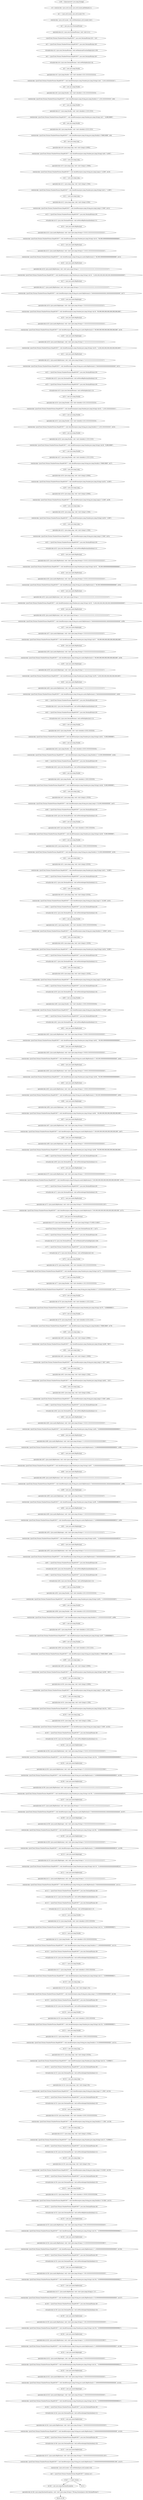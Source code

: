 digraph "unitGraph" {
    "r149 := @parameter0: java.lang.String[]"
    "r0 = staticinvoke <java.util.Locale: java.util.Locale getDefault()>()"
    "$r1 = <java.util.Locale: java.util.Locale US>"
    "staticinvoke <java.util.Locale: void setDefault(java.util.Locale)>($r1)"
    "$r2 = new java.text.DecimalFormat"
    "specialinvoke $r2.<java.text.DecimalFormat: void <init>()>()"
    "<javaT.text.Format.NumberFormat.Bug4833877: java.text.DecimalFormat df> = $r2"
    "$r3 = <javaT.text.Format.NumberFormat.Bug4833877: java.text.DecimalFormat df>"
    "virtualinvoke $r3.<java.text.DecimalFormat: void setMaximumFractionDigits(int)>(50)"
    "$r4 = <javaT.text.Format.NumberFormat.Bug4833877: java.text.DecimalFormat df>"
    "virtualinvoke $r4.<java.text.DecimalFormat: void setMultiplier(int)>(4)"
    "$r5 = new java.lang.Double"
    "specialinvoke $r5.<java.lang.Double: void <init>(double)>(252.5252525252525)"
    "staticinvoke <javaT.text.Format.NumberFormat.Bug4833877: void checkFormat(java.lang.Number,java.lang.String)>($r5, \"1,010.10101010101\")"
    "$r6 = new java.lang.Double"
    "specialinvoke $r6.<java.lang.Double: void <init>(double)>(-252.5252525252525)"
    "staticinvoke <javaT.text.Format.NumberFormat.Bug4833877: void checkParse(java.lang.String,java.lang.Double)>(\"-1,010.10101010101\", $r6)"
    "$r7 = new java.lang.Double"
    "specialinvoke $r7.<java.lang.Double: void <init>(double)>(-2222.2222)"
    "staticinvoke <javaT.text.Format.NumberFormat.Bug4833877: void checkFormat(java.lang.Number,java.lang.String)>($r7, \"-8,888.8888\")"
    "$r8 = new java.lang.Double"
    "specialinvoke $r8.<java.lang.Double: void <init>(double)>(2222.2222)"
    "staticinvoke <javaT.text.Format.NumberFormat.Bug4833877: void checkParse(java.lang.String,java.lang.Double)>(\"8888.8888\", $r8)"
    "$r9 = new java.lang.Long"
    "specialinvoke $r9.<java.lang.Long: void <init>(long)>(1000L)"
    "staticinvoke <javaT.text.Format.NumberFormat.Bug4833877: void checkFormat(java.lang.Number,java.lang.String)>($r9, \"4,000\")"
    "$r10 = new java.lang.Long"
    "specialinvoke $r10.<java.lang.Long: void <init>(long)>(-1000L)"
    "staticinvoke <javaT.text.Format.NumberFormat.Bug4833877: void checkParse(java.lang.String,java.lang.Long)>(\"-4,000\", $r10)"
    "$r11 = new java.lang.Long"
    "specialinvoke $r11.<java.lang.Long: void <init>(long)>(-250L)"
    "staticinvoke <javaT.text.Format.NumberFormat.Bug4833877: void checkFormat(java.lang.Number,java.lang.String)>($r11, \"-1,000\")"
    "$r12 = new java.lang.Long"
    "specialinvoke $r12.<java.lang.Long: void <init>(long)>(250L)"
    "staticinvoke <javaT.text.Format.NumberFormat.Bug4833877: void checkParse(java.lang.String,java.lang.Long)>(\"1000\", $r12)"
    "$r13 = <javaT.text.Format.NumberFormat.Bug4833877: java.text.DecimalFormat df>"
    "virtualinvoke $r13.<java.text.DecimalFormat: void setParseBigDecimal(boolean)>(1)"
    "$r14 = new java.math.BigDecimal"
    "specialinvoke $r14.<java.math.BigDecimal: void <init>(java.lang.String)>(\"22222.222222222222222222222\")"
    "staticinvoke <javaT.text.Format.NumberFormat.Bug4833877: void checkFormat(java.lang.Number,java.lang.String)>($r14, \"88,888.888888888888888888888\")"
    "$r15 = new java.math.BigDecimal"
    "specialinvoke $r15.<java.math.BigDecimal: void <init>(java.lang.String)>(\"-22222.222222222222222222222\")"
    "staticinvoke <javaT.text.Format.NumberFormat.Bug4833877: void checkParse(java.lang.String,java.math.BigDecimal)>(\"-88,888.888888888888888888888\", $r15)"
    "$r16 = new java.math.BigDecimal"
    "specialinvoke $r16.<java.math.BigDecimal: void <init>(java.lang.String)>(\"-1111111111111111111.111111111111111111\")"
    "staticinvoke <javaT.text.Format.NumberFormat.Bug4833877: void checkFormat(java.lang.Number,java.lang.String)>($r16, \"-4,444,444,444,444,444,444.444444444444444444\")"
    "$r17 = new java.math.BigDecimal"
    "specialinvoke $r17.<java.math.BigDecimal: void <init>(java.lang.String)>(\"1111111111111111111.111111111111111111\")"
    "staticinvoke <javaT.text.Format.NumberFormat.Bug4833877: void checkParse(java.lang.String,java.math.BigDecimal)>(\"4444444444444444444.444444444444444444\", $r17)"
    "$r18 = new java.math.BigInteger"
    "specialinvoke $r18.<java.math.BigInteger: void <init>(java.lang.String)>(\"22222222222222222222222222\")"
    "staticinvoke <javaT.text.Format.NumberFormat.Bug4833877: void checkFormat(java.lang.Number,java.lang.String)>($r18, \"88,888,888,888,888,888,888,888,888\")"
    "$r19 = new java.math.BigDecimal"
    "specialinvoke $r19.<java.math.BigDecimal: void <init>(java.lang.String)>(\"-22222222222222222222222222\")"
    "staticinvoke <javaT.text.Format.NumberFormat.Bug4833877: void checkParse(java.lang.String,java.math.BigDecimal)>(\"-88,888,888,888,888,888,888,888,888\", $r19)"
    "$r20 = new java.math.BigInteger"
    "specialinvoke $r20.<java.math.BigInteger: void <init>(java.lang.String)>(\"-1111111111111111111111111\")"
    "staticinvoke <javaT.text.Format.NumberFormat.Bug4833877: void checkFormat(java.lang.Number,java.lang.String)>($r20, \"-4,444,444,444,444,444,444,444,444\")"
    "$r21 = new java.math.BigDecimal"
    "specialinvoke $r21.<java.math.BigDecimal: void <init>(java.lang.String)>(\"1111111111111111111111111\")"
    "staticinvoke <javaT.text.Format.NumberFormat.Bug4833877: void checkParse(java.lang.String,java.math.BigDecimal)>(\"4444444444444444444444444\", $r21)"
    "$r22 = <javaT.text.Format.NumberFormat.Bug4833877: java.text.DecimalFormat df>"
    "virtualinvoke $r22.<java.text.DecimalFormat: void setParseBigDecimal(boolean)>(0)"
    "$r23 = <javaT.text.Format.NumberFormat.Bug4833877: java.text.DecimalFormat df>"
    "virtualinvoke $r23.<java.text.DecimalFormat: void setMultiplier(int)>(-4)"
    "$r24 = new java.lang.Double"
    "specialinvoke $r24.<java.lang.Double: void <init>(double)>(252.5252525252525)"
    "staticinvoke <javaT.text.Format.NumberFormat.Bug4833877: void checkFormat(java.lang.Number,java.lang.String)>($r24, \"-1,010.10101010101\")"
    "$r25 = new java.lang.Double"
    "specialinvoke $r25.<java.lang.Double: void <init>(double)>(252.5252525252525)"
    "staticinvoke <javaT.text.Format.NumberFormat.Bug4833877: void checkParse(java.lang.String,java.lang.Double)>(\"-1,010.10101010101\", $r25)"
    "$r26 = new java.lang.Double"
    "specialinvoke $r26.<java.lang.Double: void <init>(double)>(-2222.2222)"
    "staticinvoke <javaT.text.Format.NumberFormat.Bug4833877: void checkFormat(java.lang.Number,java.lang.String)>($r26, \"8,888.8888\")"
    "$r27 = new java.lang.Double"
    "specialinvoke $r27.<java.lang.Double: void <init>(double)>(-2222.2222)"
    "staticinvoke <javaT.text.Format.NumberFormat.Bug4833877: void checkParse(java.lang.String,java.lang.Double)>(\"8888.8888\", $r27)"
    "$r28 = new java.lang.Long"
    "specialinvoke $r28.<java.lang.Long: void <init>(long)>(1000L)"
    "staticinvoke <javaT.text.Format.NumberFormat.Bug4833877: void checkFormat(java.lang.Number,java.lang.String)>($r28, \"-4,000\")"
    "$r29 = new java.lang.Long"
    "specialinvoke $r29.<java.lang.Long: void <init>(long)>(1000L)"
    "staticinvoke <javaT.text.Format.NumberFormat.Bug4833877: void checkParse(java.lang.String,java.lang.Long)>(\"-4,000\", $r29)"
    "$r30 = new java.lang.Long"
    "specialinvoke $r30.<java.lang.Long: void <init>(long)>(-250L)"
    "staticinvoke <javaT.text.Format.NumberFormat.Bug4833877: void checkFormat(java.lang.Number,java.lang.String)>($r30, \"1,000\")"
    "$r31 = new java.lang.Long"
    "specialinvoke $r31.<java.lang.Long: void <init>(long)>(-250L)"
    "staticinvoke <javaT.text.Format.NumberFormat.Bug4833877: void checkParse(java.lang.String,java.lang.Long)>(\"1000\", $r31)"
    "$r32 = <javaT.text.Format.NumberFormat.Bug4833877: java.text.DecimalFormat df>"
    "virtualinvoke $r32.<java.text.DecimalFormat: void setParseBigDecimal(boolean)>(1)"
    "$r33 = new java.math.BigDecimal"
    "specialinvoke $r33.<java.math.BigDecimal: void <init>(java.lang.String)>(\"22222.222222222222222222222\")"
    "staticinvoke <javaT.text.Format.NumberFormat.Bug4833877: void checkFormat(java.lang.Number,java.lang.String)>($r33, \"-88,888.888888888888888888888\")"
    "$r34 = new java.math.BigDecimal"
    "specialinvoke $r34.<java.math.BigDecimal: void <init>(java.lang.String)>(\"22222.222222222222222222222\")"
    "staticinvoke <javaT.text.Format.NumberFormat.Bug4833877: void checkParse(java.lang.String,java.math.BigDecimal)>(\"-88,888.888888888888888888888\", $r34)"
    "$r35 = new java.math.BigDecimal"
    "specialinvoke $r35.<java.math.BigDecimal: void <init>(java.lang.String)>(\"-1111111111111111111.111111111111111111\")"
    "staticinvoke <javaT.text.Format.NumberFormat.Bug4833877: void checkFormat(java.lang.Number,java.lang.String)>($r35, \"4,444,444,444,444,444,444.444444444444444444\")"
    "$r36 = new java.math.BigDecimal"
    "specialinvoke $r36.<java.math.BigDecimal: void <init>(java.lang.String)>(\"-1111111111111111111.111111111111111111\")"
    "staticinvoke <javaT.text.Format.NumberFormat.Bug4833877: void checkParse(java.lang.String,java.math.BigDecimal)>(\"4444444444444444444.444444444444444444\", $r36)"
    "$r37 = new java.math.BigInteger"
    "specialinvoke $r37.<java.math.BigInteger: void <init>(java.lang.String)>(\"22222222222222222222222222\")"
    "staticinvoke <javaT.text.Format.NumberFormat.Bug4833877: void checkFormat(java.lang.Number,java.lang.String)>($r37, \"-88,888,888,888,888,888,888,888,888\")"
    "$r38 = new java.math.BigDecimal"
    "specialinvoke $r38.<java.math.BigDecimal: void <init>(java.lang.String)>(\"22222222222222222222222222\")"
    "staticinvoke <javaT.text.Format.NumberFormat.Bug4833877: void checkParse(java.lang.String,java.math.BigDecimal)>(\"-88,888,888,888,888,888,888,888,888\", $r38)"
    "$r39 = new java.math.BigInteger"
    "specialinvoke $r39.<java.math.BigInteger: void <init>(java.lang.String)>(\"-1111111111111111111111111\")"
    "staticinvoke <javaT.text.Format.NumberFormat.Bug4833877: void checkFormat(java.lang.Number,java.lang.String)>($r39, \"4,444,444,444,444,444,444,444,444\")"
    "$r40 = new java.math.BigDecimal"
    "specialinvoke $r40.<java.math.BigDecimal: void <init>(java.lang.String)>(\"-1111111111111111111111111\")"
    "staticinvoke <javaT.text.Format.NumberFormat.Bug4833877: void checkParse(java.lang.String,java.math.BigDecimal)>(\"4444444444444444444444444\", $r40)"
    "$r41 = <javaT.text.Format.NumberFormat.Bug4833877: java.text.DecimalFormat df>"
    "virtualinvoke $r41.<java.text.DecimalFormat: void setParseBigDecimal(boolean)>(0)"
    "$r42 = <javaT.text.Format.NumberFormat.Bug4833877: java.text.DecimalFormat df>"
    "virtualinvoke $r42.<java.text.DecimalFormat: void setMultiplier(int)>(-3)"
    "$r43 = new java.lang.Double"
    "specialinvoke $r43.<java.lang.Double: void <init>(double)>(3333.3333333)"
    "staticinvoke <javaT.text.Format.NumberFormat.Bug4833877: void checkFormat(java.lang.Number,java.lang.String)>($r43, \"-9,999.9999999\")"
    "$r44 = new java.lang.Double"
    "specialinvoke $r44.<java.lang.Double: void <init>(double)>(3333.3333333333335)"
    "staticinvoke <javaT.text.Format.NumberFormat.Bug4833877: void checkParse(java.lang.String,java.lang.Double)>(\"-10,000.00000000000\", $r44)"
    "$r45 = <javaT.text.Format.NumberFormat.Bug4833877: java.text.DecimalFormat df>"
    "virtualinvoke $r45.<java.text.DecimalFormat: void setParseIntegerOnly(boolean)>(1)"
    "$r46 = new java.lang.Double"
    "specialinvoke $r46.<java.lang.Double: void <init>(double)>(-3333.3333333)"
    "staticinvoke <javaT.text.Format.NumberFormat.Bug4833877: void checkFormat(java.lang.Number,java.lang.String)>($r46, \"9,999.9999999\")"
    "$r47 = new java.lang.Long"
    "specialinvoke $r47.<java.lang.Long: void <init>(long)>(-3333L)"
    "staticinvoke <javaT.text.Format.NumberFormat.Bug4833877: void checkParse(java.lang.String,java.lang.Long)>(\"10,000.00000000000\", $r47)"
    "$r48 = <javaT.text.Format.NumberFormat.Bug4833877: java.text.DecimalFormat df>"
    "virtualinvoke $r48.<java.text.DecimalFormat: void setParseIntegerOnly(boolean)>(0)"
    "$r49 = new java.lang.Double"
    "specialinvoke $r49.<java.lang.Double: void <init>(double)>(-3333.3333333)"
    "staticinvoke <javaT.text.Format.NumberFormat.Bug4833877: void checkFormat(java.lang.Number,java.lang.String)>($r49, \"9,999.9999999\")"
    "$r50 = new java.lang.Double"
    "specialinvoke $r50.<java.lang.Double: void <init>(double)>(-3333.3333333333335)"
    "staticinvoke <javaT.text.Format.NumberFormat.Bug4833877: void checkParse(java.lang.String,java.lang.Double)>(\"10,000.00000000000\", $r50)"
    "$r51 = new java.lang.Long"
    "specialinvoke $r51.<java.lang.Long: void <init>(long)>(3333L)"
    "staticinvoke <javaT.text.Format.NumberFormat.Bug4833877: void checkFormat(java.lang.Number,java.lang.String)>($r51, \"-9,999\")"
    "$r52 = <javaT.text.Format.NumberFormat.Bug4833877: java.text.DecimalFormat df>"
    "virtualinvoke $r52.<java.text.DecimalFormat: void setParseIntegerOnly(boolean)>(1)"
    "$r53 = new java.lang.Long"
    "specialinvoke $r53.<java.lang.Long: void <init>(long)>(3333L)"
    "staticinvoke <javaT.text.Format.NumberFormat.Bug4833877: void checkParse(java.lang.String,java.lang.Long)>(\"-10,000\", $r53)"
    "$r54 = <javaT.text.Format.NumberFormat.Bug4833877: java.text.DecimalFormat df>"
    "virtualinvoke $r54.<java.text.DecimalFormat: void setParseIntegerOnly(boolean)>(0)"
    "$r55 = new java.lang.Double"
    "specialinvoke $r55.<java.lang.Double: void <init>(double)>(3333.3333333333335)"
    "staticinvoke <javaT.text.Format.NumberFormat.Bug4833877: void checkParse(java.lang.String,java.lang.Double)>(\"-10000\", $r55)"
    "$r56 = new java.lang.Long"
    "specialinvoke $r56.<java.lang.Long: void <init>(long)>(-3333L)"
    "staticinvoke <javaT.text.Format.NumberFormat.Bug4833877: void checkFormat(java.lang.Number,java.lang.String)>($r56, \"9,999\")"
    "$r57 = <javaT.text.Format.NumberFormat.Bug4833877: java.text.DecimalFormat df>"
    "virtualinvoke $r57.<java.text.DecimalFormat: void setParseIntegerOnly(boolean)>(1)"
    "$r58 = new java.lang.Long"
    "specialinvoke $r58.<java.lang.Long: void <init>(long)>(-3333L)"
    "staticinvoke <javaT.text.Format.NumberFormat.Bug4833877: void checkParse(java.lang.String,java.lang.Long)>(\"10,000\", $r58)"
    "$r59 = <javaT.text.Format.NumberFormat.Bug4833877: java.text.DecimalFormat df>"
    "virtualinvoke $r59.<java.text.DecimalFormat: void setParseIntegerOnly(boolean)>(0)"
    "$r60 = new java.lang.Double"
    "specialinvoke $r60.<java.lang.Double: void <init>(double)>(-3333.3333333333335)"
    "staticinvoke <javaT.text.Format.NumberFormat.Bug4833877: void checkParse(java.lang.String,java.lang.Double)>(\"10000\", $r60)"
    "$r61 = <javaT.text.Format.NumberFormat.Bug4833877: java.text.DecimalFormat df>"
    "virtualinvoke $r61.<java.text.DecimalFormat: void setParseBigDecimal(boolean)>(1)"
    "$r62 = new java.math.BigDecimal"
    "specialinvoke $r62.<java.math.BigDecimal: void <init>(java.lang.String)>(\"33333.333333333333333333333\")"
    "staticinvoke <javaT.text.Format.NumberFormat.Bug4833877: void checkFormat(java.lang.Number,java.lang.String)>($r62, \"-99,999.999999999999999999999\")"
    "$r63 = new java.math.BigDecimal"
    "specialinvoke $r63.<java.math.BigDecimal: void <init>(java.lang.String)>(\"33333.333333333333333333333\")"
    "staticinvoke <javaT.text.Format.NumberFormat.Bug4833877: void checkParse(java.lang.String,java.math.BigDecimal)>(\"-100,000.000000000000000000000\", $r63)"
    "$r64 = new java.math.BigDecimal"
    "specialinvoke $r64.<java.math.BigDecimal: void <init>(java.lang.String)>(\"-33333.333333333333333333333\")"
    "staticinvoke <javaT.text.Format.NumberFormat.Bug4833877: void checkFormat(java.lang.Number,java.lang.String)>($r64, \"99,999.999999999999999999999\")"
    "$r65 = new java.math.BigDecimal"
    "specialinvoke $r65.<java.math.BigDecimal: void <init>(java.lang.String)>(\"-33333.333333333333333333333\")"
    "staticinvoke <javaT.text.Format.NumberFormat.Bug4833877: void checkParse(java.lang.String,java.math.BigDecimal)>(\"100,000.000000000000000000000\", $r65)"
    "$r66 = new java.math.BigInteger"
    "specialinvoke $r66.<java.math.BigInteger: void <init>(java.lang.String)>(\"33333333333333333333333333\")"
    "staticinvoke <javaT.text.Format.NumberFormat.Bug4833877: void checkFormat(java.lang.Number,java.lang.String)>($r66, \"-99,999,999,999,999,999,999,999,999\")"
    "$r67 = new java.math.BigDecimal"
    "specialinvoke $r67.<java.math.BigDecimal: void <init>(java.lang.String)>(\"33333333333333333333333333\")"
    "staticinvoke <javaT.text.Format.NumberFormat.Bug4833877: void checkParse(java.lang.String,java.math.BigDecimal)>(\"-100,000,000,000,000,000,000,000,000\", $r67)"
    "$r68 = new java.math.BigInteger"
    "specialinvoke $r68.<java.math.BigInteger: void <init>(java.lang.String)>(\"-33333333333333333333333333\")"
    "staticinvoke <javaT.text.Format.NumberFormat.Bug4833877: void checkFormat(java.lang.Number,java.lang.String)>($r68, \"99,999,999,999,999,999,999,999,999\")"
    "$r69 = <javaT.text.Format.NumberFormat.Bug4833877: java.text.DecimalFormat df>"
    "virtualinvoke $r69.<java.text.DecimalFormat: void setParseIntegerOnly(boolean)>(1)"
    "$r70 = new java.math.BigDecimal"
    "specialinvoke $r70.<java.math.BigDecimal: void <init>(java.lang.String)>(\"-33333333333333333333333333\")"
    "staticinvoke <javaT.text.Format.NumberFormat.Bug4833877: void checkParse(java.lang.String,java.math.BigDecimal)>(\"100,000,000,000,000,000,000,000,000.000\", $r70)"
    "$r71 = <javaT.text.Format.NumberFormat.Bug4833877: java.text.DecimalFormat df>"
    "virtualinvoke $r71.<java.text.DecimalFormat: void setParseIntegerOnly(boolean)>(0)"
    "$r72 = new java.math.BigDecimal"
    "specialinvoke $r72.<java.math.BigDecimal: void <init>(java.lang.String)>(\"-33333333333333333333333333.333\")"
    "staticinvoke <javaT.text.Format.NumberFormat.Bug4833877: void checkParse(java.lang.String,java.math.BigDecimal)>(\"100,000,000,000,000,000,000,000,000.000\", $r72)"
    "$r73 = new java.text.DecimalFormat"
    "specialinvoke $r73.<java.text.DecimalFormat: void <init>(java.lang.String)>(\"0.#E0;-0.#E0\")"
    "<javaT.text.Format.NumberFormat.Bug4833877: java.text.DecimalFormat df> = $r73"
    "$r74 = <javaT.text.Format.NumberFormat.Bug4833877: java.text.DecimalFormat df>"
    "virtualinvoke $r74.<java.text.DecimalFormat: void setMaximumFractionDigits(int)>(50)"
    "$r75 = <javaT.text.Format.NumberFormat.Bug4833877: java.text.DecimalFormat df>"
    "virtualinvoke $r75.<java.text.DecimalFormat: void setMultiplier(int)>(4)"
    "$r76 = new java.lang.Double"
    "specialinvoke $r76.<java.lang.Double: void <init>(double)>(252.5252525252525)"
    "staticinvoke <javaT.text.Format.NumberFormat.Bug4833877: void checkFormat(java.lang.Number,java.lang.String)>($r76, \"1.01010101010101E3\")"
    "$r77 = new java.lang.Double"
    "specialinvoke $r77.<java.lang.Double: void <init>(double)>(-252.5252525252525)"
    "staticinvoke <javaT.text.Format.NumberFormat.Bug4833877: void checkParse(java.lang.String,java.lang.Double)>(\"-1.01010101010101E3\", $r77)"
    "$r78 = new java.lang.Double"
    "specialinvoke $r78.<java.lang.Double: void <init>(double)>(-2222.2222)"
    "staticinvoke <javaT.text.Format.NumberFormat.Bug4833877: void checkFormat(java.lang.Number,java.lang.String)>($r78, \"-8.8888888E3\")"
    "$r79 = new java.lang.Double"
    "specialinvoke $r79.<java.lang.Double: void <init>(double)>(2222.2222)"
    "staticinvoke <javaT.text.Format.NumberFormat.Bug4833877: void checkParse(java.lang.String,java.lang.Double)>(\"8888.8888\", $r79)"
    "$r80 = new java.lang.Long"
    "specialinvoke $r80.<java.lang.Long: void <init>(long)>(1000L)"
    "staticinvoke <javaT.text.Format.NumberFormat.Bug4833877: void checkFormat(java.lang.Number,java.lang.String)>($r80, \"4E3\")"
    "$r81 = new java.lang.Long"
    "specialinvoke $r81.<java.lang.Long: void <init>(long)>(-1000L)"
    "staticinvoke <javaT.text.Format.NumberFormat.Bug4833877: void checkParse(java.lang.String,java.lang.Long)>(\"-4E3\", $r81)"
    "$r82 = new java.lang.Long"
    "specialinvoke $r82.<java.lang.Long: void <init>(long)>(-250L)"
    "staticinvoke <javaT.text.Format.NumberFormat.Bug4833877: void checkFormat(java.lang.Number,java.lang.String)>($r82, \"-1E3\")"
    "$r83 = new java.lang.Long"
    "specialinvoke $r83.<java.lang.Long: void <init>(long)>(250L)"
    "staticinvoke <javaT.text.Format.NumberFormat.Bug4833877: void checkParse(java.lang.String,java.lang.Long)>(\"1000\", $r83)"
    "$r84 = <javaT.text.Format.NumberFormat.Bug4833877: java.text.DecimalFormat df>"
    "virtualinvoke $r84.<java.text.DecimalFormat: void setParseBigDecimal(boolean)>(1)"
    "$r85 = new java.math.BigDecimal"
    "specialinvoke $r85.<java.math.BigDecimal: void <init>(java.lang.String)>(\"22222.222222222222222222222\")"
    "staticinvoke <javaT.text.Format.NumberFormat.Bug4833877: void checkFormat(java.lang.Number,java.lang.String)>($r85, \"8.8888888888888888888888888E4\")"
    "$r86 = new java.math.BigDecimal"
    "specialinvoke $r86.<java.math.BigDecimal: void <init>(java.lang.String)>(\"-2.2222222222222222222222222E4\")"
    "staticinvoke <javaT.text.Format.NumberFormat.Bug4833877: void checkParse(java.lang.String,java.math.BigDecimal)>(\"-8.8888888888888888888888888E4\", $r86)"
    "$r87 = new java.math.BigDecimal"
    "specialinvoke $r87.<java.math.BigDecimal: void <init>(java.lang.String)>(\"-1111111111111111111.111111111111111111\")"
    "staticinvoke <javaT.text.Format.NumberFormat.Bug4833877: void checkFormat(java.lang.Number,java.lang.String)>($r87, \"-4.444444444444444444444444444444444444E18\")"
    "$r88 = new java.math.BigDecimal"
    "specialinvoke $r88.<java.math.BigDecimal: void <init>(java.lang.String)>(\"1111111111111111111.111111111111111111\")"
    "staticinvoke <javaT.text.Format.NumberFormat.Bug4833877: void checkParse(java.lang.String,java.math.BigDecimal)>(\"4444444444444444444.444444444444444444\", $r88)"
    "$r89 = new java.math.BigInteger"
    "specialinvoke $r89.<java.math.BigInteger: void <init>(java.lang.String)>(\"22222222222222222222222222\")"
    "staticinvoke <javaT.text.Format.NumberFormat.Bug4833877: void checkFormat(java.lang.Number,java.lang.String)>($r89, \"8.8888888888888888888888888E25\")"
    "$r90 = new java.math.BigDecimal"
    "specialinvoke $r90.<java.math.BigDecimal: void <init>(java.lang.String)>(\"-22222222222222222222222222\")"
    "staticinvoke <javaT.text.Format.NumberFormat.Bug4833877: void checkParse(java.lang.String,java.math.BigDecimal)>(\"-8.8888888888888888888888888E25\", $r90)"
    "$r91 = new java.math.BigInteger"
    "specialinvoke $r91.<java.math.BigInteger: void <init>(java.lang.String)>(\"-1111111111111111111111111\")"
    "staticinvoke <javaT.text.Format.NumberFormat.Bug4833877: void checkFormat(java.lang.Number,java.lang.String)>($r91, \"-4.444444444444444444444444E24\")"
    "$r92 = new java.math.BigDecimal"
    "specialinvoke $r92.<java.math.BigDecimal: void <init>(java.lang.String)>(\"1111111111111111111111111\")"
    "staticinvoke <javaT.text.Format.NumberFormat.Bug4833877: void checkParse(java.lang.String,java.math.BigDecimal)>(\"4444444444444444444444444\", $r92)"
    "$r93 = <javaT.text.Format.NumberFormat.Bug4833877: java.text.DecimalFormat df>"
    "virtualinvoke $r93.<java.text.DecimalFormat: void setParseBigDecimal(boolean)>(0)"
    "$r94 = <javaT.text.Format.NumberFormat.Bug4833877: java.text.DecimalFormat df>"
    "virtualinvoke $r94.<java.text.DecimalFormat: void setMultiplier(int)>(-4)"
    "$r95 = new java.lang.Double"
    "specialinvoke $r95.<java.lang.Double: void <init>(double)>(252.5252525252525)"
    "staticinvoke <javaT.text.Format.NumberFormat.Bug4833877: void checkFormat(java.lang.Number,java.lang.String)>($r95, \"-1.01010101010101E3\")"
    "$r96 = new java.lang.Double"
    "specialinvoke $r96.<java.lang.Double: void <init>(double)>(252.5252525252525)"
    "staticinvoke <javaT.text.Format.NumberFormat.Bug4833877: void checkParse(java.lang.String,java.lang.Double)>(\"-1.01010101010101E3\", $r96)"
    "$r97 = new java.lang.Double"
    "specialinvoke $r97.<java.lang.Double: void <init>(double)>(-2222.2222)"
    "staticinvoke <javaT.text.Format.NumberFormat.Bug4833877: void checkFormat(java.lang.Number,java.lang.String)>($r97, \"8.8888888E3\")"
    "$r98 = new java.lang.Double"
    "specialinvoke $r98.<java.lang.Double: void <init>(double)>(-2222.2222)"
    "staticinvoke <javaT.text.Format.NumberFormat.Bug4833877: void checkParse(java.lang.String,java.lang.Double)>(\"8888.8888\", $r98)"
    "$r99 = new java.lang.Long"
    "specialinvoke $r99.<java.lang.Long: void <init>(long)>(1000L)"
    "staticinvoke <javaT.text.Format.NumberFormat.Bug4833877: void checkFormat(java.lang.Number,java.lang.String)>($r99, \"-4E3\")"
    "$r100 = new java.lang.Long"
    "specialinvoke $r100.<java.lang.Long: void <init>(long)>(1000L)"
    "staticinvoke <javaT.text.Format.NumberFormat.Bug4833877: void checkParse(java.lang.String,java.lang.Long)>(\"-4E3\", $r100)"
    "$r101 = new java.lang.Long"
    "specialinvoke $r101.<java.lang.Long: void <init>(long)>(-250L)"
    "staticinvoke <javaT.text.Format.NumberFormat.Bug4833877: void checkFormat(java.lang.Number,java.lang.String)>($r101, \"1E3\")"
    "$r102 = new java.lang.Long"
    "specialinvoke $r102.<java.lang.Long: void <init>(long)>(-250L)"
    "staticinvoke <javaT.text.Format.NumberFormat.Bug4833877: void checkParse(java.lang.String,java.lang.Long)>(\"1000\", $r102)"
    "$r103 = <javaT.text.Format.NumberFormat.Bug4833877: java.text.DecimalFormat df>"
    "virtualinvoke $r103.<java.text.DecimalFormat: void setParseBigDecimal(boolean)>(1)"
    "$r104 = new java.math.BigDecimal"
    "specialinvoke $r104.<java.math.BigDecimal: void <init>(java.lang.String)>(\"22222.222222222222222222222\")"
    "staticinvoke <javaT.text.Format.NumberFormat.Bug4833877: void checkFormat(java.lang.Number,java.lang.String)>($r104, \"-8.8888888888888888888888888E4\")"
    "$r105 = new java.math.BigDecimal"
    "specialinvoke $r105.<java.math.BigDecimal: void <init>(java.lang.String)>(\"2.2222222222222222222222222E4\")"
    "staticinvoke <javaT.text.Format.NumberFormat.Bug4833877: void checkParse(java.lang.String,java.math.BigDecimal)>(\"-8.8888888888888888888888888E4\", $r105)"
    "$r106 = new java.math.BigDecimal"
    "specialinvoke $r106.<java.math.BigDecimal: void <init>(java.lang.String)>(\"-1111111111111111111.111111111111111111\")"
    "staticinvoke <javaT.text.Format.NumberFormat.Bug4833877: void checkFormat(java.lang.Number,java.lang.String)>($r106, \"4.444444444444444444444444444444444444E18\")"
    "$r107 = new java.math.BigDecimal"
    "specialinvoke $r107.<java.math.BigDecimal: void <init>(java.lang.String)>(\"-1111111111111111111.111111111111111111\")"
    "staticinvoke <javaT.text.Format.NumberFormat.Bug4833877: void checkParse(java.lang.String,java.math.BigDecimal)>(\"4444444444444444444.444444444444444444\", $r107)"
    "$r108 = new java.math.BigInteger"
    "specialinvoke $r108.<java.math.BigInteger: void <init>(java.lang.String)>(\"22222222222222222222222222\")"
    "staticinvoke <javaT.text.Format.NumberFormat.Bug4833877: void checkFormat(java.lang.Number,java.lang.String)>($r108, \"-8.8888888888888888888888888E25\")"
    "$r109 = new java.math.BigDecimal"
    "specialinvoke $r109.<java.math.BigDecimal: void <init>(java.lang.String)>(\"22222222222222222222222222\")"
    "staticinvoke <javaT.text.Format.NumberFormat.Bug4833877: void checkParse(java.lang.String,java.math.BigDecimal)>(\"-8.8888888888888888888888888E25\", $r109)"
    "$r110 = new java.math.BigInteger"
    "specialinvoke $r110.<java.math.BigInteger: void <init>(java.lang.String)>(\"-1111111111111111111111111\")"
    "staticinvoke <javaT.text.Format.NumberFormat.Bug4833877: void checkFormat(java.lang.Number,java.lang.String)>($r110, \"4.444444444444444444444444E24\")"
    "$r111 = new java.math.BigDecimal"
    "specialinvoke $r111.<java.math.BigDecimal: void <init>(java.lang.String)>(\"-1111111111111111111111111\")"
    "staticinvoke <javaT.text.Format.NumberFormat.Bug4833877: void checkParse(java.lang.String,java.math.BigDecimal)>(\"4444444444444444444444444\", $r111)"
    "$r112 = <javaT.text.Format.NumberFormat.Bug4833877: java.text.DecimalFormat df>"
    "virtualinvoke $r112.<java.text.DecimalFormat: void setParseBigDecimal(boolean)>(0)"
    "$r113 = <javaT.text.Format.NumberFormat.Bug4833877: java.text.DecimalFormat df>"
    "virtualinvoke $r113.<java.text.DecimalFormat: void setMultiplier(int)>(-3)"
    "$r114 = new java.lang.Double"
    "specialinvoke $r114.<java.lang.Double: void <init>(double)>(3333.3333333)"
    "staticinvoke <javaT.text.Format.NumberFormat.Bug4833877: void checkFormat(java.lang.Number,java.lang.String)>($r114, \"-9.9999999999E3\")"
    "$r115 = new java.lang.Double"
    "specialinvoke $r115.<java.lang.Double: void <init>(double)>(333.3333333333333)"
    "staticinvoke <javaT.text.Format.NumberFormat.Bug4833877: void checkParse(java.lang.String,java.lang.Double)>(\"-1.00000000000000E3\", $r115)"
    "$r116 = <javaT.text.Format.NumberFormat.Bug4833877: java.text.DecimalFormat df>"
    "virtualinvoke $r116.<java.text.DecimalFormat: void setParseIntegerOnly(boolean)>(1)"
    "$r117 = new java.lang.Double"
    "specialinvoke $r117.<java.lang.Double: void <init>(double)>(-3333.3333333)"
    "staticinvoke <javaT.text.Format.NumberFormat.Bug4833877: void checkFormat(java.lang.Number,java.lang.String)>($r117, \"9.9999999999E3\")"
    "$r118 = new java.lang.Long"
    "specialinvoke $r118.<java.lang.Long: void <init>(long)>(-3L)"
    "staticinvoke <javaT.text.Format.NumberFormat.Bug4833877: void checkParse(java.lang.String,java.lang.Long)>(\"10.00000000000000E3\", $r118)"
    "$r119 = <javaT.text.Format.NumberFormat.Bug4833877: java.text.DecimalFormat df>"
    "virtualinvoke $r119.<java.text.DecimalFormat: void setParseIntegerOnly(boolean)>(0)"
    "$r120 = new java.lang.Double"
    "specialinvoke $r120.<java.lang.Double: void <init>(double)>(-3333.3333333)"
    "staticinvoke <javaT.text.Format.NumberFormat.Bug4833877: void checkFormat(java.lang.Number,java.lang.String)>($r120, \"9.9999999999E3\")"
    "$r121 = new java.lang.Double"
    "specialinvoke $r121.<java.lang.Double: void <init>(double)>(-3333.3333333333335)"
    "staticinvoke <javaT.text.Format.NumberFormat.Bug4833877: void checkParse(java.lang.String,java.lang.Double)>(\"10.00000000000000E3\", $r121)"
    "$r122 = new java.lang.Long"
    "specialinvoke $r122.<java.lang.Long: void <init>(long)>(3333L)"
    "staticinvoke <javaT.text.Format.NumberFormat.Bug4833877: void checkFormat(java.lang.Number,java.lang.String)>($r122, \"-9.999E3\")"
    "$r123 = <javaT.text.Format.NumberFormat.Bug4833877: java.text.DecimalFormat df>"
    "virtualinvoke $r123.<java.text.DecimalFormat: void setParseIntegerOnly(boolean)>(1)"
    "$r124 = new java.lang.Long"
    "specialinvoke $r124.<java.lang.Long: void <init>(long)>(0L)"
    "staticinvoke <javaT.text.Format.NumberFormat.Bug4833877: void checkParse(java.lang.String,java.lang.Long)>(\"-1.0E4\", $r124)"
    "$r125 = <javaT.text.Format.NumberFormat.Bug4833877: java.text.DecimalFormat df>"
    "virtualinvoke $r125.<java.text.DecimalFormat: void setParseIntegerOnly(boolean)>(0)"
    "$r126 = new java.lang.Double"
    "specialinvoke $r126.<java.lang.Double: void <init>(double)>(3333.3333333333335)"
    "staticinvoke <javaT.text.Format.NumberFormat.Bug4833877: void checkParse(java.lang.String,java.lang.Double)>(\"-1.0E4\", $r126)"
    "$r127 = new java.lang.Long"
    "specialinvoke $r127.<java.lang.Long: void <init>(long)>(-3333L)"
    "staticinvoke <javaT.text.Format.NumberFormat.Bug4833877: void checkFormat(java.lang.Number,java.lang.String)>($r127, \"9.999E3\")"
    "$r128 = <javaT.text.Format.NumberFormat.Bug4833877: java.text.DecimalFormat df>"
    "virtualinvoke $r128.<java.text.DecimalFormat: void setParseIntegerOnly(boolean)>(1)"
    "$r129 = new java.lang.Long"
    "specialinvoke $r129.<java.lang.Long: void <init>(long)>(-3L)"
    "staticinvoke <javaT.text.Format.NumberFormat.Bug4833877: void checkParse(java.lang.String,java.lang.Long)>(\"10.0E4\", $r129)"
    "$r130 = <javaT.text.Format.NumberFormat.Bug4833877: java.text.DecimalFormat df>"
    "virtualinvoke $r130.<java.text.DecimalFormat: void setParseIntegerOnly(boolean)>(0)"
    "$r131 = new java.lang.Double"
    "specialinvoke $r131.<java.lang.Double: void <init>(double)>(-33333.333333333336)"
    "staticinvoke <javaT.text.Format.NumberFormat.Bug4833877: void checkParse(java.lang.String,java.lang.Double)>(\"10.0E4\", $r131)"
    "$r132 = <javaT.text.Format.NumberFormat.Bug4833877: java.text.DecimalFormat df>"
    "virtualinvoke $r132.<java.text.DecimalFormat: void setParseBigDecimal(boolean)>(1)"
    "$r133 = new java.math.BigDecimal"
    "specialinvoke $r133.<java.math.BigDecimal: void <init>(java.lang.String)>(\"333.333333333333333333333333\")"
    "staticinvoke <javaT.text.Format.NumberFormat.Bug4833877: void checkFormat(java.lang.Number,java.lang.String)>($r133, \"-9.99999999999999999999999999E2\")"
    "$r134 = new java.math.BigDecimal"
    "specialinvoke $r134.<java.math.BigDecimal: void <init>(java.lang.String)>(\"3.333333333333333333333333E2\")"
    "staticinvoke <javaT.text.Format.NumberFormat.Bug4833877: void checkParse(java.lang.String,java.math.BigDecimal)>(\"-1.0000000000000000000000000E3\", $r134)"
    "$r135 = <javaT.text.Format.NumberFormat.Bug4833877: java.text.DecimalFormat df>"
    "virtualinvoke $r135.<java.text.DecimalFormat: void setParseIntegerOnly(boolean)>(1)"
    "$r136 = new java.math.BigDecimal"
    "specialinvoke $r136.<java.math.BigDecimal: void <init>(java.lang.String)>(\"-333.333333333333333333333333\")"
    "staticinvoke <javaT.text.Format.NumberFormat.Bug4833877: void checkFormat(java.lang.Number,java.lang.String)>($r136, \"9.99999999999999999999999999E2\")"
    "$r137 = new java.math.BigDecimal"
    "specialinvoke $r137.<java.math.BigDecimal: void <init>(java.lang.String)>(\"-3\")"
    "staticinvoke <javaT.text.Format.NumberFormat.Bug4833877: void checkParse(java.lang.String,java.math.BigDecimal)>(\"10.0000000000000000000000000E3\", $r137)"
    "$r138 = <javaT.text.Format.NumberFormat.Bug4833877: java.text.DecimalFormat df>"
    "virtualinvoke $r138.<java.text.DecimalFormat: void setParseIntegerOnly(boolean)>(0)"
    "$r139 = new java.math.BigDecimal"
    "specialinvoke $r139.<java.math.BigDecimal: void <init>(java.lang.String)>(\"-333.333333333333333333333333\")"
    "staticinvoke <javaT.text.Format.NumberFormat.Bug4833877: void checkFormat(java.lang.Number,java.lang.String)>($r139, \"9.99999999999999999999999999E2\")"
    "$r140 = new java.math.BigDecimal"
    "specialinvoke $r140.<java.math.BigDecimal: void <init>(java.lang.String)>(\"-3.333333333333333333333333E2\")"
    "staticinvoke <javaT.text.Format.NumberFormat.Bug4833877: void checkParse(java.lang.String,java.math.BigDecimal)>(\"1.0000000000000000000000000E3\", $r140)"
    "$r141 = new java.math.BigInteger"
    "specialinvoke $r141.<java.math.BigInteger: void <init>(java.lang.String)>(\"33333333333333333333333333\")"
    "staticinvoke <javaT.text.Format.NumberFormat.Bug4833877: void checkFormat(java.lang.Number,java.lang.String)>($r141, \"-9.9999999999999999999999999E25\")"
    "$r142 = new java.math.BigDecimal"
    "specialinvoke $r142.<java.math.BigDecimal: void <init>(java.lang.String)>(\"33333333333333333333333333\")"
    "staticinvoke <javaT.text.Format.NumberFormat.Bug4833877: void checkParse(java.lang.String,java.math.BigDecimal)>(\"-100000000000000000000000000\", $r142)"
    "$r143 = new java.math.BigInteger"
    "specialinvoke $r143.<java.math.BigInteger: void <init>(java.lang.String)>(\"-33333333333333333333333333\")"
    "staticinvoke <javaT.text.Format.NumberFormat.Bug4833877: void checkFormat(java.lang.Number,java.lang.String)>($r143, \"9.9999999999999999999999999E25\")"
    "$r144 = <javaT.text.Format.NumberFormat.Bug4833877: java.text.DecimalFormat df>"
    "virtualinvoke $r144.<java.text.DecimalFormat: void setParseIntegerOnly(boolean)>(1)"
    "$r145 = new java.math.BigDecimal"
    "specialinvoke $r145.<java.math.BigDecimal: void <init>(java.lang.String)>(\"-33333333333333333333333333333\")"
    "staticinvoke <javaT.text.Format.NumberFormat.Bug4833877: void checkParse(java.lang.String,java.math.BigDecimal)>(\"100000000000000000000000000000\", $r145)"
    "$r146 = <javaT.text.Format.NumberFormat.Bug4833877: java.text.DecimalFormat df>"
    "virtualinvoke $r146.<java.text.DecimalFormat: void setParseIntegerOnly(boolean)>(0)"
    "$r147 = new java.math.BigDecimal"
    "specialinvoke $r147.<java.math.BigDecimal: void <init>(java.lang.String)>(\"-33333333333333333333333333.333\")"
    "staticinvoke <javaT.text.Format.NumberFormat.Bug4833877: void checkParse(java.lang.String,java.math.BigDecimal)>(\"100000000000000000000000000.000\", $r147)"
    "staticinvoke <java.util.Locale: void setDefault(java.util.Locale)>(r0)"
    "$z0 = <javaT.text.Format.NumberFormat.Bug4833877: boolean err>"
    "if $z0 == 0 goto return"
    "$r148 = new java.lang.RuntimeException"
    "specialinvoke $r148.<java.lang.RuntimeException: void <init>(java.lang.String)>(\"Wrong format/parse with DecimalFormat\")"
    "throw $r148"
    "return"
    "r149 := @parameter0: java.lang.String[]"->"r0 = staticinvoke <java.util.Locale: java.util.Locale getDefault()>()";
    "r0 = staticinvoke <java.util.Locale: java.util.Locale getDefault()>()"->"$r1 = <java.util.Locale: java.util.Locale US>";
    "$r1 = <java.util.Locale: java.util.Locale US>"->"staticinvoke <java.util.Locale: void setDefault(java.util.Locale)>($r1)";
    "staticinvoke <java.util.Locale: void setDefault(java.util.Locale)>($r1)"->"$r2 = new java.text.DecimalFormat";
    "$r2 = new java.text.DecimalFormat"->"specialinvoke $r2.<java.text.DecimalFormat: void <init>()>()";
    "specialinvoke $r2.<java.text.DecimalFormat: void <init>()>()"->"<javaT.text.Format.NumberFormat.Bug4833877: java.text.DecimalFormat df> = $r2";
    "<javaT.text.Format.NumberFormat.Bug4833877: java.text.DecimalFormat df> = $r2"->"$r3 = <javaT.text.Format.NumberFormat.Bug4833877: java.text.DecimalFormat df>";
    "$r3 = <javaT.text.Format.NumberFormat.Bug4833877: java.text.DecimalFormat df>"->"virtualinvoke $r3.<java.text.DecimalFormat: void setMaximumFractionDigits(int)>(50)";
    "virtualinvoke $r3.<java.text.DecimalFormat: void setMaximumFractionDigits(int)>(50)"->"$r4 = <javaT.text.Format.NumberFormat.Bug4833877: java.text.DecimalFormat df>";
    "$r4 = <javaT.text.Format.NumberFormat.Bug4833877: java.text.DecimalFormat df>"->"virtualinvoke $r4.<java.text.DecimalFormat: void setMultiplier(int)>(4)";
    "virtualinvoke $r4.<java.text.DecimalFormat: void setMultiplier(int)>(4)"->"$r5 = new java.lang.Double";
    "$r5 = new java.lang.Double"->"specialinvoke $r5.<java.lang.Double: void <init>(double)>(252.5252525252525)";
    "specialinvoke $r5.<java.lang.Double: void <init>(double)>(252.5252525252525)"->"staticinvoke <javaT.text.Format.NumberFormat.Bug4833877: void checkFormat(java.lang.Number,java.lang.String)>($r5, \"1,010.10101010101\")";
    "staticinvoke <javaT.text.Format.NumberFormat.Bug4833877: void checkFormat(java.lang.Number,java.lang.String)>($r5, \"1,010.10101010101\")"->"$r6 = new java.lang.Double";
    "$r6 = new java.lang.Double"->"specialinvoke $r6.<java.lang.Double: void <init>(double)>(-252.5252525252525)";
    "specialinvoke $r6.<java.lang.Double: void <init>(double)>(-252.5252525252525)"->"staticinvoke <javaT.text.Format.NumberFormat.Bug4833877: void checkParse(java.lang.String,java.lang.Double)>(\"-1,010.10101010101\", $r6)";
    "staticinvoke <javaT.text.Format.NumberFormat.Bug4833877: void checkParse(java.lang.String,java.lang.Double)>(\"-1,010.10101010101\", $r6)"->"$r7 = new java.lang.Double";
    "$r7 = new java.lang.Double"->"specialinvoke $r7.<java.lang.Double: void <init>(double)>(-2222.2222)";
    "specialinvoke $r7.<java.lang.Double: void <init>(double)>(-2222.2222)"->"staticinvoke <javaT.text.Format.NumberFormat.Bug4833877: void checkFormat(java.lang.Number,java.lang.String)>($r7, \"-8,888.8888\")";
    "staticinvoke <javaT.text.Format.NumberFormat.Bug4833877: void checkFormat(java.lang.Number,java.lang.String)>($r7, \"-8,888.8888\")"->"$r8 = new java.lang.Double";
    "$r8 = new java.lang.Double"->"specialinvoke $r8.<java.lang.Double: void <init>(double)>(2222.2222)";
    "specialinvoke $r8.<java.lang.Double: void <init>(double)>(2222.2222)"->"staticinvoke <javaT.text.Format.NumberFormat.Bug4833877: void checkParse(java.lang.String,java.lang.Double)>(\"8888.8888\", $r8)";
    "staticinvoke <javaT.text.Format.NumberFormat.Bug4833877: void checkParse(java.lang.String,java.lang.Double)>(\"8888.8888\", $r8)"->"$r9 = new java.lang.Long";
    "$r9 = new java.lang.Long"->"specialinvoke $r9.<java.lang.Long: void <init>(long)>(1000L)";
    "specialinvoke $r9.<java.lang.Long: void <init>(long)>(1000L)"->"staticinvoke <javaT.text.Format.NumberFormat.Bug4833877: void checkFormat(java.lang.Number,java.lang.String)>($r9, \"4,000\")";
    "staticinvoke <javaT.text.Format.NumberFormat.Bug4833877: void checkFormat(java.lang.Number,java.lang.String)>($r9, \"4,000\")"->"$r10 = new java.lang.Long";
    "$r10 = new java.lang.Long"->"specialinvoke $r10.<java.lang.Long: void <init>(long)>(-1000L)";
    "specialinvoke $r10.<java.lang.Long: void <init>(long)>(-1000L)"->"staticinvoke <javaT.text.Format.NumberFormat.Bug4833877: void checkParse(java.lang.String,java.lang.Long)>(\"-4,000\", $r10)";
    "staticinvoke <javaT.text.Format.NumberFormat.Bug4833877: void checkParse(java.lang.String,java.lang.Long)>(\"-4,000\", $r10)"->"$r11 = new java.lang.Long";
    "$r11 = new java.lang.Long"->"specialinvoke $r11.<java.lang.Long: void <init>(long)>(-250L)";
    "specialinvoke $r11.<java.lang.Long: void <init>(long)>(-250L)"->"staticinvoke <javaT.text.Format.NumberFormat.Bug4833877: void checkFormat(java.lang.Number,java.lang.String)>($r11, \"-1,000\")";
    "staticinvoke <javaT.text.Format.NumberFormat.Bug4833877: void checkFormat(java.lang.Number,java.lang.String)>($r11, \"-1,000\")"->"$r12 = new java.lang.Long";
    "$r12 = new java.lang.Long"->"specialinvoke $r12.<java.lang.Long: void <init>(long)>(250L)";
    "specialinvoke $r12.<java.lang.Long: void <init>(long)>(250L)"->"staticinvoke <javaT.text.Format.NumberFormat.Bug4833877: void checkParse(java.lang.String,java.lang.Long)>(\"1000\", $r12)";
    "staticinvoke <javaT.text.Format.NumberFormat.Bug4833877: void checkParse(java.lang.String,java.lang.Long)>(\"1000\", $r12)"->"$r13 = <javaT.text.Format.NumberFormat.Bug4833877: java.text.DecimalFormat df>";
    "$r13 = <javaT.text.Format.NumberFormat.Bug4833877: java.text.DecimalFormat df>"->"virtualinvoke $r13.<java.text.DecimalFormat: void setParseBigDecimal(boolean)>(1)";
    "virtualinvoke $r13.<java.text.DecimalFormat: void setParseBigDecimal(boolean)>(1)"->"$r14 = new java.math.BigDecimal";
    "$r14 = new java.math.BigDecimal"->"specialinvoke $r14.<java.math.BigDecimal: void <init>(java.lang.String)>(\"22222.222222222222222222222\")";
    "specialinvoke $r14.<java.math.BigDecimal: void <init>(java.lang.String)>(\"22222.222222222222222222222\")"->"staticinvoke <javaT.text.Format.NumberFormat.Bug4833877: void checkFormat(java.lang.Number,java.lang.String)>($r14, \"88,888.888888888888888888888\")";
    "staticinvoke <javaT.text.Format.NumberFormat.Bug4833877: void checkFormat(java.lang.Number,java.lang.String)>($r14, \"88,888.888888888888888888888\")"->"$r15 = new java.math.BigDecimal";
    "$r15 = new java.math.BigDecimal"->"specialinvoke $r15.<java.math.BigDecimal: void <init>(java.lang.String)>(\"-22222.222222222222222222222\")";
    "specialinvoke $r15.<java.math.BigDecimal: void <init>(java.lang.String)>(\"-22222.222222222222222222222\")"->"staticinvoke <javaT.text.Format.NumberFormat.Bug4833877: void checkParse(java.lang.String,java.math.BigDecimal)>(\"-88,888.888888888888888888888\", $r15)";
    "staticinvoke <javaT.text.Format.NumberFormat.Bug4833877: void checkParse(java.lang.String,java.math.BigDecimal)>(\"-88,888.888888888888888888888\", $r15)"->"$r16 = new java.math.BigDecimal";
    "$r16 = new java.math.BigDecimal"->"specialinvoke $r16.<java.math.BigDecimal: void <init>(java.lang.String)>(\"-1111111111111111111.111111111111111111\")";
    "specialinvoke $r16.<java.math.BigDecimal: void <init>(java.lang.String)>(\"-1111111111111111111.111111111111111111\")"->"staticinvoke <javaT.text.Format.NumberFormat.Bug4833877: void checkFormat(java.lang.Number,java.lang.String)>($r16, \"-4,444,444,444,444,444,444.444444444444444444\")";
    "staticinvoke <javaT.text.Format.NumberFormat.Bug4833877: void checkFormat(java.lang.Number,java.lang.String)>($r16, \"-4,444,444,444,444,444,444.444444444444444444\")"->"$r17 = new java.math.BigDecimal";
    "$r17 = new java.math.BigDecimal"->"specialinvoke $r17.<java.math.BigDecimal: void <init>(java.lang.String)>(\"1111111111111111111.111111111111111111\")";
    "specialinvoke $r17.<java.math.BigDecimal: void <init>(java.lang.String)>(\"1111111111111111111.111111111111111111\")"->"staticinvoke <javaT.text.Format.NumberFormat.Bug4833877: void checkParse(java.lang.String,java.math.BigDecimal)>(\"4444444444444444444.444444444444444444\", $r17)";
    "staticinvoke <javaT.text.Format.NumberFormat.Bug4833877: void checkParse(java.lang.String,java.math.BigDecimal)>(\"4444444444444444444.444444444444444444\", $r17)"->"$r18 = new java.math.BigInteger";
    "$r18 = new java.math.BigInteger"->"specialinvoke $r18.<java.math.BigInteger: void <init>(java.lang.String)>(\"22222222222222222222222222\")";
    "specialinvoke $r18.<java.math.BigInteger: void <init>(java.lang.String)>(\"22222222222222222222222222\")"->"staticinvoke <javaT.text.Format.NumberFormat.Bug4833877: void checkFormat(java.lang.Number,java.lang.String)>($r18, \"88,888,888,888,888,888,888,888,888\")";
    "staticinvoke <javaT.text.Format.NumberFormat.Bug4833877: void checkFormat(java.lang.Number,java.lang.String)>($r18, \"88,888,888,888,888,888,888,888,888\")"->"$r19 = new java.math.BigDecimal";
    "$r19 = new java.math.BigDecimal"->"specialinvoke $r19.<java.math.BigDecimal: void <init>(java.lang.String)>(\"-22222222222222222222222222\")";
    "specialinvoke $r19.<java.math.BigDecimal: void <init>(java.lang.String)>(\"-22222222222222222222222222\")"->"staticinvoke <javaT.text.Format.NumberFormat.Bug4833877: void checkParse(java.lang.String,java.math.BigDecimal)>(\"-88,888,888,888,888,888,888,888,888\", $r19)";
    "staticinvoke <javaT.text.Format.NumberFormat.Bug4833877: void checkParse(java.lang.String,java.math.BigDecimal)>(\"-88,888,888,888,888,888,888,888,888\", $r19)"->"$r20 = new java.math.BigInteger";
    "$r20 = new java.math.BigInteger"->"specialinvoke $r20.<java.math.BigInteger: void <init>(java.lang.String)>(\"-1111111111111111111111111\")";
    "specialinvoke $r20.<java.math.BigInteger: void <init>(java.lang.String)>(\"-1111111111111111111111111\")"->"staticinvoke <javaT.text.Format.NumberFormat.Bug4833877: void checkFormat(java.lang.Number,java.lang.String)>($r20, \"-4,444,444,444,444,444,444,444,444\")";
    "staticinvoke <javaT.text.Format.NumberFormat.Bug4833877: void checkFormat(java.lang.Number,java.lang.String)>($r20, \"-4,444,444,444,444,444,444,444,444\")"->"$r21 = new java.math.BigDecimal";
    "$r21 = new java.math.BigDecimal"->"specialinvoke $r21.<java.math.BigDecimal: void <init>(java.lang.String)>(\"1111111111111111111111111\")";
    "specialinvoke $r21.<java.math.BigDecimal: void <init>(java.lang.String)>(\"1111111111111111111111111\")"->"staticinvoke <javaT.text.Format.NumberFormat.Bug4833877: void checkParse(java.lang.String,java.math.BigDecimal)>(\"4444444444444444444444444\", $r21)";
    "staticinvoke <javaT.text.Format.NumberFormat.Bug4833877: void checkParse(java.lang.String,java.math.BigDecimal)>(\"4444444444444444444444444\", $r21)"->"$r22 = <javaT.text.Format.NumberFormat.Bug4833877: java.text.DecimalFormat df>";
    "$r22 = <javaT.text.Format.NumberFormat.Bug4833877: java.text.DecimalFormat df>"->"virtualinvoke $r22.<java.text.DecimalFormat: void setParseBigDecimal(boolean)>(0)";
    "virtualinvoke $r22.<java.text.DecimalFormat: void setParseBigDecimal(boolean)>(0)"->"$r23 = <javaT.text.Format.NumberFormat.Bug4833877: java.text.DecimalFormat df>";
    "$r23 = <javaT.text.Format.NumberFormat.Bug4833877: java.text.DecimalFormat df>"->"virtualinvoke $r23.<java.text.DecimalFormat: void setMultiplier(int)>(-4)";
    "virtualinvoke $r23.<java.text.DecimalFormat: void setMultiplier(int)>(-4)"->"$r24 = new java.lang.Double";
    "$r24 = new java.lang.Double"->"specialinvoke $r24.<java.lang.Double: void <init>(double)>(252.5252525252525)";
    "specialinvoke $r24.<java.lang.Double: void <init>(double)>(252.5252525252525)"->"staticinvoke <javaT.text.Format.NumberFormat.Bug4833877: void checkFormat(java.lang.Number,java.lang.String)>($r24, \"-1,010.10101010101\")";
    "staticinvoke <javaT.text.Format.NumberFormat.Bug4833877: void checkFormat(java.lang.Number,java.lang.String)>($r24, \"-1,010.10101010101\")"->"$r25 = new java.lang.Double";
    "$r25 = new java.lang.Double"->"specialinvoke $r25.<java.lang.Double: void <init>(double)>(252.5252525252525)";
    "specialinvoke $r25.<java.lang.Double: void <init>(double)>(252.5252525252525)"->"staticinvoke <javaT.text.Format.NumberFormat.Bug4833877: void checkParse(java.lang.String,java.lang.Double)>(\"-1,010.10101010101\", $r25)";
    "staticinvoke <javaT.text.Format.NumberFormat.Bug4833877: void checkParse(java.lang.String,java.lang.Double)>(\"-1,010.10101010101\", $r25)"->"$r26 = new java.lang.Double";
    "$r26 = new java.lang.Double"->"specialinvoke $r26.<java.lang.Double: void <init>(double)>(-2222.2222)";
    "specialinvoke $r26.<java.lang.Double: void <init>(double)>(-2222.2222)"->"staticinvoke <javaT.text.Format.NumberFormat.Bug4833877: void checkFormat(java.lang.Number,java.lang.String)>($r26, \"8,888.8888\")";
    "staticinvoke <javaT.text.Format.NumberFormat.Bug4833877: void checkFormat(java.lang.Number,java.lang.String)>($r26, \"8,888.8888\")"->"$r27 = new java.lang.Double";
    "$r27 = new java.lang.Double"->"specialinvoke $r27.<java.lang.Double: void <init>(double)>(-2222.2222)";
    "specialinvoke $r27.<java.lang.Double: void <init>(double)>(-2222.2222)"->"staticinvoke <javaT.text.Format.NumberFormat.Bug4833877: void checkParse(java.lang.String,java.lang.Double)>(\"8888.8888\", $r27)";
    "staticinvoke <javaT.text.Format.NumberFormat.Bug4833877: void checkParse(java.lang.String,java.lang.Double)>(\"8888.8888\", $r27)"->"$r28 = new java.lang.Long";
    "$r28 = new java.lang.Long"->"specialinvoke $r28.<java.lang.Long: void <init>(long)>(1000L)";
    "specialinvoke $r28.<java.lang.Long: void <init>(long)>(1000L)"->"staticinvoke <javaT.text.Format.NumberFormat.Bug4833877: void checkFormat(java.lang.Number,java.lang.String)>($r28, \"-4,000\")";
    "staticinvoke <javaT.text.Format.NumberFormat.Bug4833877: void checkFormat(java.lang.Number,java.lang.String)>($r28, \"-4,000\")"->"$r29 = new java.lang.Long";
    "$r29 = new java.lang.Long"->"specialinvoke $r29.<java.lang.Long: void <init>(long)>(1000L)";
    "specialinvoke $r29.<java.lang.Long: void <init>(long)>(1000L)"->"staticinvoke <javaT.text.Format.NumberFormat.Bug4833877: void checkParse(java.lang.String,java.lang.Long)>(\"-4,000\", $r29)";
    "staticinvoke <javaT.text.Format.NumberFormat.Bug4833877: void checkParse(java.lang.String,java.lang.Long)>(\"-4,000\", $r29)"->"$r30 = new java.lang.Long";
    "$r30 = new java.lang.Long"->"specialinvoke $r30.<java.lang.Long: void <init>(long)>(-250L)";
    "specialinvoke $r30.<java.lang.Long: void <init>(long)>(-250L)"->"staticinvoke <javaT.text.Format.NumberFormat.Bug4833877: void checkFormat(java.lang.Number,java.lang.String)>($r30, \"1,000\")";
    "staticinvoke <javaT.text.Format.NumberFormat.Bug4833877: void checkFormat(java.lang.Number,java.lang.String)>($r30, \"1,000\")"->"$r31 = new java.lang.Long";
    "$r31 = new java.lang.Long"->"specialinvoke $r31.<java.lang.Long: void <init>(long)>(-250L)";
    "specialinvoke $r31.<java.lang.Long: void <init>(long)>(-250L)"->"staticinvoke <javaT.text.Format.NumberFormat.Bug4833877: void checkParse(java.lang.String,java.lang.Long)>(\"1000\", $r31)";
    "staticinvoke <javaT.text.Format.NumberFormat.Bug4833877: void checkParse(java.lang.String,java.lang.Long)>(\"1000\", $r31)"->"$r32 = <javaT.text.Format.NumberFormat.Bug4833877: java.text.DecimalFormat df>";
    "$r32 = <javaT.text.Format.NumberFormat.Bug4833877: java.text.DecimalFormat df>"->"virtualinvoke $r32.<java.text.DecimalFormat: void setParseBigDecimal(boolean)>(1)";
    "virtualinvoke $r32.<java.text.DecimalFormat: void setParseBigDecimal(boolean)>(1)"->"$r33 = new java.math.BigDecimal";
    "$r33 = new java.math.BigDecimal"->"specialinvoke $r33.<java.math.BigDecimal: void <init>(java.lang.String)>(\"22222.222222222222222222222\")";
    "specialinvoke $r33.<java.math.BigDecimal: void <init>(java.lang.String)>(\"22222.222222222222222222222\")"->"staticinvoke <javaT.text.Format.NumberFormat.Bug4833877: void checkFormat(java.lang.Number,java.lang.String)>($r33, \"-88,888.888888888888888888888\")";
    "staticinvoke <javaT.text.Format.NumberFormat.Bug4833877: void checkFormat(java.lang.Number,java.lang.String)>($r33, \"-88,888.888888888888888888888\")"->"$r34 = new java.math.BigDecimal";
    "$r34 = new java.math.BigDecimal"->"specialinvoke $r34.<java.math.BigDecimal: void <init>(java.lang.String)>(\"22222.222222222222222222222\")";
    "specialinvoke $r34.<java.math.BigDecimal: void <init>(java.lang.String)>(\"22222.222222222222222222222\")"->"staticinvoke <javaT.text.Format.NumberFormat.Bug4833877: void checkParse(java.lang.String,java.math.BigDecimal)>(\"-88,888.888888888888888888888\", $r34)";
    "staticinvoke <javaT.text.Format.NumberFormat.Bug4833877: void checkParse(java.lang.String,java.math.BigDecimal)>(\"-88,888.888888888888888888888\", $r34)"->"$r35 = new java.math.BigDecimal";
    "$r35 = new java.math.BigDecimal"->"specialinvoke $r35.<java.math.BigDecimal: void <init>(java.lang.String)>(\"-1111111111111111111.111111111111111111\")";
    "specialinvoke $r35.<java.math.BigDecimal: void <init>(java.lang.String)>(\"-1111111111111111111.111111111111111111\")"->"staticinvoke <javaT.text.Format.NumberFormat.Bug4833877: void checkFormat(java.lang.Number,java.lang.String)>($r35, \"4,444,444,444,444,444,444.444444444444444444\")";
    "staticinvoke <javaT.text.Format.NumberFormat.Bug4833877: void checkFormat(java.lang.Number,java.lang.String)>($r35, \"4,444,444,444,444,444,444.444444444444444444\")"->"$r36 = new java.math.BigDecimal";
    "$r36 = new java.math.BigDecimal"->"specialinvoke $r36.<java.math.BigDecimal: void <init>(java.lang.String)>(\"-1111111111111111111.111111111111111111\")";
    "specialinvoke $r36.<java.math.BigDecimal: void <init>(java.lang.String)>(\"-1111111111111111111.111111111111111111\")"->"staticinvoke <javaT.text.Format.NumberFormat.Bug4833877: void checkParse(java.lang.String,java.math.BigDecimal)>(\"4444444444444444444.444444444444444444\", $r36)";
    "staticinvoke <javaT.text.Format.NumberFormat.Bug4833877: void checkParse(java.lang.String,java.math.BigDecimal)>(\"4444444444444444444.444444444444444444\", $r36)"->"$r37 = new java.math.BigInteger";
    "$r37 = new java.math.BigInteger"->"specialinvoke $r37.<java.math.BigInteger: void <init>(java.lang.String)>(\"22222222222222222222222222\")";
    "specialinvoke $r37.<java.math.BigInteger: void <init>(java.lang.String)>(\"22222222222222222222222222\")"->"staticinvoke <javaT.text.Format.NumberFormat.Bug4833877: void checkFormat(java.lang.Number,java.lang.String)>($r37, \"-88,888,888,888,888,888,888,888,888\")";
    "staticinvoke <javaT.text.Format.NumberFormat.Bug4833877: void checkFormat(java.lang.Number,java.lang.String)>($r37, \"-88,888,888,888,888,888,888,888,888\")"->"$r38 = new java.math.BigDecimal";
    "$r38 = new java.math.BigDecimal"->"specialinvoke $r38.<java.math.BigDecimal: void <init>(java.lang.String)>(\"22222222222222222222222222\")";
    "specialinvoke $r38.<java.math.BigDecimal: void <init>(java.lang.String)>(\"22222222222222222222222222\")"->"staticinvoke <javaT.text.Format.NumberFormat.Bug4833877: void checkParse(java.lang.String,java.math.BigDecimal)>(\"-88,888,888,888,888,888,888,888,888\", $r38)";
    "staticinvoke <javaT.text.Format.NumberFormat.Bug4833877: void checkParse(java.lang.String,java.math.BigDecimal)>(\"-88,888,888,888,888,888,888,888,888\", $r38)"->"$r39 = new java.math.BigInteger";
    "$r39 = new java.math.BigInteger"->"specialinvoke $r39.<java.math.BigInteger: void <init>(java.lang.String)>(\"-1111111111111111111111111\")";
    "specialinvoke $r39.<java.math.BigInteger: void <init>(java.lang.String)>(\"-1111111111111111111111111\")"->"staticinvoke <javaT.text.Format.NumberFormat.Bug4833877: void checkFormat(java.lang.Number,java.lang.String)>($r39, \"4,444,444,444,444,444,444,444,444\")";
    "staticinvoke <javaT.text.Format.NumberFormat.Bug4833877: void checkFormat(java.lang.Number,java.lang.String)>($r39, \"4,444,444,444,444,444,444,444,444\")"->"$r40 = new java.math.BigDecimal";
    "$r40 = new java.math.BigDecimal"->"specialinvoke $r40.<java.math.BigDecimal: void <init>(java.lang.String)>(\"-1111111111111111111111111\")";
    "specialinvoke $r40.<java.math.BigDecimal: void <init>(java.lang.String)>(\"-1111111111111111111111111\")"->"staticinvoke <javaT.text.Format.NumberFormat.Bug4833877: void checkParse(java.lang.String,java.math.BigDecimal)>(\"4444444444444444444444444\", $r40)";
    "staticinvoke <javaT.text.Format.NumberFormat.Bug4833877: void checkParse(java.lang.String,java.math.BigDecimal)>(\"4444444444444444444444444\", $r40)"->"$r41 = <javaT.text.Format.NumberFormat.Bug4833877: java.text.DecimalFormat df>";
    "$r41 = <javaT.text.Format.NumberFormat.Bug4833877: java.text.DecimalFormat df>"->"virtualinvoke $r41.<java.text.DecimalFormat: void setParseBigDecimal(boolean)>(0)";
    "virtualinvoke $r41.<java.text.DecimalFormat: void setParseBigDecimal(boolean)>(0)"->"$r42 = <javaT.text.Format.NumberFormat.Bug4833877: java.text.DecimalFormat df>";
    "$r42 = <javaT.text.Format.NumberFormat.Bug4833877: java.text.DecimalFormat df>"->"virtualinvoke $r42.<java.text.DecimalFormat: void setMultiplier(int)>(-3)";
    "virtualinvoke $r42.<java.text.DecimalFormat: void setMultiplier(int)>(-3)"->"$r43 = new java.lang.Double";
    "$r43 = new java.lang.Double"->"specialinvoke $r43.<java.lang.Double: void <init>(double)>(3333.3333333)";
    "specialinvoke $r43.<java.lang.Double: void <init>(double)>(3333.3333333)"->"staticinvoke <javaT.text.Format.NumberFormat.Bug4833877: void checkFormat(java.lang.Number,java.lang.String)>($r43, \"-9,999.9999999\")";
    "staticinvoke <javaT.text.Format.NumberFormat.Bug4833877: void checkFormat(java.lang.Number,java.lang.String)>($r43, \"-9,999.9999999\")"->"$r44 = new java.lang.Double";
    "$r44 = new java.lang.Double"->"specialinvoke $r44.<java.lang.Double: void <init>(double)>(3333.3333333333335)";
    "specialinvoke $r44.<java.lang.Double: void <init>(double)>(3333.3333333333335)"->"staticinvoke <javaT.text.Format.NumberFormat.Bug4833877: void checkParse(java.lang.String,java.lang.Double)>(\"-10,000.00000000000\", $r44)";
    "staticinvoke <javaT.text.Format.NumberFormat.Bug4833877: void checkParse(java.lang.String,java.lang.Double)>(\"-10,000.00000000000\", $r44)"->"$r45 = <javaT.text.Format.NumberFormat.Bug4833877: java.text.DecimalFormat df>";
    "$r45 = <javaT.text.Format.NumberFormat.Bug4833877: java.text.DecimalFormat df>"->"virtualinvoke $r45.<java.text.DecimalFormat: void setParseIntegerOnly(boolean)>(1)";
    "virtualinvoke $r45.<java.text.DecimalFormat: void setParseIntegerOnly(boolean)>(1)"->"$r46 = new java.lang.Double";
    "$r46 = new java.lang.Double"->"specialinvoke $r46.<java.lang.Double: void <init>(double)>(-3333.3333333)";
    "specialinvoke $r46.<java.lang.Double: void <init>(double)>(-3333.3333333)"->"staticinvoke <javaT.text.Format.NumberFormat.Bug4833877: void checkFormat(java.lang.Number,java.lang.String)>($r46, \"9,999.9999999\")";
    "staticinvoke <javaT.text.Format.NumberFormat.Bug4833877: void checkFormat(java.lang.Number,java.lang.String)>($r46, \"9,999.9999999\")"->"$r47 = new java.lang.Long";
    "$r47 = new java.lang.Long"->"specialinvoke $r47.<java.lang.Long: void <init>(long)>(-3333L)";
    "specialinvoke $r47.<java.lang.Long: void <init>(long)>(-3333L)"->"staticinvoke <javaT.text.Format.NumberFormat.Bug4833877: void checkParse(java.lang.String,java.lang.Long)>(\"10,000.00000000000\", $r47)";
    "staticinvoke <javaT.text.Format.NumberFormat.Bug4833877: void checkParse(java.lang.String,java.lang.Long)>(\"10,000.00000000000\", $r47)"->"$r48 = <javaT.text.Format.NumberFormat.Bug4833877: java.text.DecimalFormat df>";
    "$r48 = <javaT.text.Format.NumberFormat.Bug4833877: java.text.DecimalFormat df>"->"virtualinvoke $r48.<java.text.DecimalFormat: void setParseIntegerOnly(boolean)>(0)";
    "virtualinvoke $r48.<java.text.DecimalFormat: void setParseIntegerOnly(boolean)>(0)"->"$r49 = new java.lang.Double";
    "$r49 = new java.lang.Double"->"specialinvoke $r49.<java.lang.Double: void <init>(double)>(-3333.3333333)";
    "specialinvoke $r49.<java.lang.Double: void <init>(double)>(-3333.3333333)"->"staticinvoke <javaT.text.Format.NumberFormat.Bug4833877: void checkFormat(java.lang.Number,java.lang.String)>($r49, \"9,999.9999999\")";
    "staticinvoke <javaT.text.Format.NumberFormat.Bug4833877: void checkFormat(java.lang.Number,java.lang.String)>($r49, \"9,999.9999999\")"->"$r50 = new java.lang.Double";
    "$r50 = new java.lang.Double"->"specialinvoke $r50.<java.lang.Double: void <init>(double)>(-3333.3333333333335)";
    "specialinvoke $r50.<java.lang.Double: void <init>(double)>(-3333.3333333333335)"->"staticinvoke <javaT.text.Format.NumberFormat.Bug4833877: void checkParse(java.lang.String,java.lang.Double)>(\"10,000.00000000000\", $r50)";
    "staticinvoke <javaT.text.Format.NumberFormat.Bug4833877: void checkParse(java.lang.String,java.lang.Double)>(\"10,000.00000000000\", $r50)"->"$r51 = new java.lang.Long";
    "$r51 = new java.lang.Long"->"specialinvoke $r51.<java.lang.Long: void <init>(long)>(3333L)";
    "specialinvoke $r51.<java.lang.Long: void <init>(long)>(3333L)"->"staticinvoke <javaT.text.Format.NumberFormat.Bug4833877: void checkFormat(java.lang.Number,java.lang.String)>($r51, \"-9,999\")";
    "staticinvoke <javaT.text.Format.NumberFormat.Bug4833877: void checkFormat(java.lang.Number,java.lang.String)>($r51, \"-9,999\")"->"$r52 = <javaT.text.Format.NumberFormat.Bug4833877: java.text.DecimalFormat df>";
    "$r52 = <javaT.text.Format.NumberFormat.Bug4833877: java.text.DecimalFormat df>"->"virtualinvoke $r52.<java.text.DecimalFormat: void setParseIntegerOnly(boolean)>(1)";
    "virtualinvoke $r52.<java.text.DecimalFormat: void setParseIntegerOnly(boolean)>(1)"->"$r53 = new java.lang.Long";
    "$r53 = new java.lang.Long"->"specialinvoke $r53.<java.lang.Long: void <init>(long)>(3333L)";
    "specialinvoke $r53.<java.lang.Long: void <init>(long)>(3333L)"->"staticinvoke <javaT.text.Format.NumberFormat.Bug4833877: void checkParse(java.lang.String,java.lang.Long)>(\"-10,000\", $r53)";
    "staticinvoke <javaT.text.Format.NumberFormat.Bug4833877: void checkParse(java.lang.String,java.lang.Long)>(\"-10,000\", $r53)"->"$r54 = <javaT.text.Format.NumberFormat.Bug4833877: java.text.DecimalFormat df>";
    "$r54 = <javaT.text.Format.NumberFormat.Bug4833877: java.text.DecimalFormat df>"->"virtualinvoke $r54.<java.text.DecimalFormat: void setParseIntegerOnly(boolean)>(0)";
    "virtualinvoke $r54.<java.text.DecimalFormat: void setParseIntegerOnly(boolean)>(0)"->"$r55 = new java.lang.Double";
    "$r55 = new java.lang.Double"->"specialinvoke $r55.<java.lang.Double: void <init>(double)>(3333.3333333333335)";
    "specialinvoke $r55.<java.lang.Double: void <init>(double)>(3333.3333333333335)"->"staticinvoke <javaT.text.Format.NumberFormat.Bug4833877: void checkParse(java.lang.String,java.lang.Double)>(\"-10000\", $r55)";
    "staticinvoke <javaT.text.Format.NumberFormat.Bug4833877: void checkParse(java.lang.String,java.lang.Double)>(\"-10000\", $r55)"->"$r56 = new java.lang.Long";
    "$r56 = new java.lang.Long"->"specialinvoke $r56.<java.lang.Long: void <init>(long)>(-3333L)";
    "specialinvoke $r56.<java.lang.Long: void <init>(long)>(-3333L)"->"staticinvoke <javaT.text.Format.NumberFormat.Bug4833877: void checkFormat(java.lang.Number,java.lang.String)>($r56, \"9,999\")";
    "staticinvoke <javaT.text.Format.NumberFormat.Bug4833877: void checkFormat(java.lang.Number,java.lang.String)>($r56, \"9,999\")"->"$r57 = <javaT.text.Format.NumberFormat.Bug4833877: java.text.DecimalFormat df>";
    "$r57 = <javaT.text.Format.NumberFormat.Bug4833877: java.text.DecimalFormat df>"->"virtualinvoke $r57.<java.text.DecimalFormat: void setParseIntegerOnly(boolean)>(1)";
    "virtualinvoke $r57.<java.text.DecimalFormat: void setParseIntegerOnly(boolean)>(1)"->"$r58 = new java.lang.Long";
    "$r58 = new java.lang.Long"->"specialinvoke $r58.<java.lang.Long: void <init>(long)>(-3333L)";
    "specialinvoke $r58.<java.lang.Long: void <init>(long)>(-3333L)"->"staticinvoke <javaT.text.Format.NumberFormat.Bug4833877: void checkParse(java.lang.String,java.lang.Long)>(\"10,000\", $r58)";
    "staticinvoke <javaT.text.Format.NumberFormat.Bug4833877: void checkParse(java.lang.String,java.lang.Long)>(\"10,000\", $r58)"->"$r59 = <javaT.text.Format.NumberFormat.Bug4833877: java.text.DecimalFormat df>";
    "$r59 = <javaT.text.Format.NumberFormat.Bug4833877: java.text.DecimalFormat df>"->"virtualinvoke $r59.<java.text.DecimalFormat: void setParseIntegerOnly(boolean)>(0)";
    "virtualinvoke $r59.<java.text.DecimalFormat: void setParseIntegerOnly(boolean)>(0)"->"$r60 = new java.lang.Double";
    "$r60 = new java.lang.Double"->"specialinvoke $r60.<java.lang.Double: void <init>(double)>(-3333.3333333333335)";
    "specialinvoke $r60.<java.lang.Double: void <init>(double)>(-3333.3333333333335)"->"staticinvoke <javaT.text.Format.NumberFormat.Bug4833877: void checkParse(java.lang.String,java.lang.Double)>(\"10000\", $r60)";
    "staticinvoke <javaT.text.Format.NumberFormat.Bug4833877: void checkParse(java.lang.String,java.lang.Double)>(\"10000\", $r60)"->"$r61 = <javaT.text.Format.NumberFormat.Bug4833877: java.text.DecimalFormat df>";
    "$r61 = <javaT.text.Format.NumberFormat.Bug4833877: java.text.DecimalFormat df>"->"virtualinvoke $r61.<java.text.DecimalFormat: void setParseBigDecimal(boolean)>(1)";
    "virtualinvoke $r61.<java.text.DecimalFormat: void setParseBigDecimal(boolean)>(1)"->"$r62 = new java.math.BigDecimal";
    "$r62 = new java.math.BigDecimal"->"specialinvoke $r62.<java.math.BigDecimal: void <init>(java.lang.String)>(\"33333.333333333333333333333\")";
    "specialinvoke $r62.<java.math.BigDecimal: void <init>(java.lang.String)>(\"33333.333333333333333333333\")"->"staticinvoke <javaT.text.Format.NumberFormat.Bug4833877: void checkFormat(java.lang.Number,java.lang.String)>($r62, \"-99,999.999999999999999999999\")";
    "staticinvoke <javaT.text.Format.NumberFormat.Bug4833877: void checkFormat(java.lang.Number,java.lang.String)>($r62, \"-99,999.999999999999999999999\")"->"$r63 = new java.math.BigDecimal";
    "$r63 = new java.math.BigDecimal"->"specialinvoke $r63.<java.math.BigDecimal: void <init>(java.lang.String)>(\"33333.333333333333333333333\")";
    "specialinvoke $r63.<java.math.BigDecimal: void <init>(java.lang.String)>(\"33333.333333333333333333333\")"->"staticinvoke <javaT.text.Format.NumberFormat.Bug4833877: void checkParse(java.lang.String,java.math.BigDecimal)>(\"-100,000.000000000000000000000\", $r63)";
    "staticinvoke <javaT.text.Format.NumberFormat.Bug4833877: void checkParse(java.lang.String,java.math.BigDecimal)>(\"-100,000.000000000000000000000\", $r63)"->"$r64 = new java.math.BigDecimal";
    "$r64 = new java.math.BigDecimal"->"specialinvoke $r64.<java.math.BigDecimal: void <init>(java.lang.String)>(\"-33333.333333333333333333333\")";
    "specialinvoke $r64.<java.math.BigDecimal: void <init>(java.lang.String)>(\"-33333.333333333333333333333\")"->"staticinvoke <javaT.text.Format.NumberFormat.Bug4833877: void checkFormat(java.lang.Number,java.lang.String)>($r64, \"99,999.999999999999999999999\")";
    "staticinvoke <javaT.text.Format.NumberFormat.Bug4833877: void checkFormat(java.lang.Number,java.lang.String)>($r64, \"99,999.999999999999999999999\")"->"$r65 = new java.math.BigDecimal";
    "$r65 = new java.math.BigDecimal"->"specialinvoke $r65.<java.math.BigDecimal: void <init>(java.lang.String)>(\"-33333.333333333333333333333\")";
    "specialinvoke $r65.<java.math.BigDecimal: void <init>(java.lang.String)>(\"-33333.333333333333333333333\")"->"staticinvoke <javaT.text.Format.NumberFormat.Bug4833877: void checkParse(java.lang.String,java.math.BigDecimal)>(\"100,000.000000000000000000000\", $r65)";
    "staticinvoke <javaT.text.Format.NumberFormat.Bug4833877: void checkParse(java.lang.String,java.math.BigDecimal)>(\"100,000.000000000000000000000\", $r65)"->"$r66 = new java.math.BigInteger";
    "$r66 = new java.math.BigInteger"->"specialinvoke $r66.<java.math.BigInteger: void <init>(java.lang.String)>(\"33333333333333333333333333\")";
    "specialinvoke $r66.<java.math.BigInteger: void <init>(java.lang.String)>(\"33333333333333333333333333\")"->"staticinvoke <javaT.text.Format.NumberFormat.Bug4833877: void checkFormat(java.lang.Number,java.lang.String)>($r66, \"-99,999,999,999,999,999,999,999,999\")";
    "staticinvoke <javaT.text.Format.NumberFormat.Bug4833877: void checkFormat(java.lang.Number,java.lang.String)>($r66, \"-99,999,999,999,999,999,999,999,999\")"->"$r67 = new java.math.BigDecimal";
    "$r67 = new java.math.BigDecimal"->"specialinvoke $r67.<java.math.BigDecimal: void <init>(java.lang.String)>(\"33333333333333333333333333\")";
    "specialinvoke $r67.<java.math.BigDecimal: void <init>(java.lang.String)>(\"33333333333333333333333333\")"->"staticinvoke <javaT.text.Format.NumberFormat.Bug4833877: void checkParse(java.lang.String,java.math.BigDecimal)>(\"-100,000,000,000,000,000,000,000,000\", $r67)";
    "staticinvoke <javaT.text.Format.NumberFormat.Bug4833877: void checkParse(java.lang.String,java.math.BigDecimal)>(\"-100,000,000,000,000,000,000,000,000\", $r67)"->"$r68 = new java.math.BigInteger";
    "$r68 = new java.math.BigInteger"->"specialinvoke $r68.<java.math.BigInteger: void <init>(java.lang.String)>(\"-33333333333333333333333333\")";
    "specialinvoke $r68.<java.math.BigInteger: void <init>(java.lang.String)>(\"-33333333333333333333333333\")"->"staticinvoke <javaT.text.Format.NumberFormat.Bug4833877: void checkFormat(java.lang.Number,java.lang.String)>($r68, \"99,999,999,999,999,999,999,999,999\")";
    "staticinvoke <javaT.text.Format.NumberFormat.Bug4833877: void checkFormat(java.lang.Number,java.lang.String)>($r68, \"99,999,999,999,999,999,999,999,999\")"->"$r69 = <javaT.text.Format.NumberFormat.Bug4833877: java.text.DecimalFormat df>";
    "$r69 = <javaT.text.Format.NumberFormat.Bug4833877: java.text.DecimalFormat df>"->"virtualinvoke $r69.<java.text.DecimalFormat: void setParseIntegerOnly(boolean)>(1)";
    "virtualinvoke $r69.<java.text.DecimalFormat: void setParseIntegerOnly(boolean)>(1)"->"$r70 = new java.math.BigDecimal";
    "$r70 = new java.math.BigDecimal"->"specialinvoke $r70.<java.math.BigDecimal: void <init>(java.lang.String)>(\"-33333333333333333333333333\")";
    "specialinvoke $r70.<java.math.BigDecimal: void <init>(java.lang.String)>(\"-33333333333333333333333333\")"->"staticinvoke <javaT.text.Format.NumberFormat.Bug4833877: void checkParse(java.lang.String,java.math.BigDecimal)>(\"100,000,000,000,000,000,000,000,000.000\", $r70)";
    "staticinvoke <javaT.text.Format.NumberFormat.Bug4833877: void checkParse(java.lang.String,java.math.BigDecimal)>(\"100,000,000,000,000,000,000,000,000.000\", $r70)"->"$r71 = <javaT.text.Format.NumberFormat.Bug4833877: java.text.DecimalFormat df>";
    "$r71 = <javaT.text.Format.NumberFormat.Bug4833877: java.text.DecimalFormat df>"->"virtualinvoke $r71.<java.text.DecimalFormat: void setParseIntegerOnly(boolean)>(0)";
    "virtualinvoke $r71.<java.text.DecimalFormat: void setParseIntegerOnly(boolean)>(0)"->"$r72 = new java.math.BigDecimal";
    "$r72 = new java.math.BigDecimal"->"specialinvoke $r72.<java.math.BigDecimal: void <init>(java.lang.String)>(\"-33333333333333333333333333.333\")";
    "specialinvoke $r72.<java.math.BigDecimal: void <init>(java.lang.String)>(\"-33333333333333333333333333.333\")"->"staticinvoke <javaT.text.Format.NumberFormat.Bug4833877: void checkParse(java.lang.String,java.math.BigDecimal)>(\"100,000,000,000,000,000,000,000,000.000\", $r72)";
    "staticinvoke <javaT.text.Format.NumberFormat.Bug4833877: void checkParse(java.lang.String,java.math.BigDecimal)>(\"100,000,000,000,000,000,000,000,000.000\", $r72)"->"$r73 = new java.text.DecimalFormat";
    "$r73 = new java.text.DecimalFormat"->"specialinvoke $r73.<java.text.DecimalFormat: void <init>(java.lang.String)>(\"0.#E0;-0.#E0\")";
    "specialinvoke $r73.<java.text.DecimalFormat: void <init>(java.lang.String)>(\"0.#E0;-0.#E0\")"->"<javaT.text.Format.NumberFormat.Bug4833877: java.text.DecimalFormat df> = $r73";
    "<javaT.text.Format.NumberFormat.Bug4833877: java.text.DecimalFormat df> = $r73"->"$r74 = <javaT.text.Format.NumberFormat.Bug4833877: java.text.DecimalFormat df>";
    "$r74 = <javaT.text.Format.NumberFormat.Bug4833877: java.text.DecimalFormat df>"->"virtualinvoke $r74.<java.text.DecimalFormat: void setMaximumFractionDigits(int)>(50)";
    "virtualinvoke $r74.<java.text.DecimalFormat: void setMaximumFractionDigits(int)>(50)"->"$r75 = <javaT.text.Format.NumberFormat.Bug4833877: java.text.DecimalFormat df>";
    "$r75 = <javaT.text.Format.NumberFormat.Bug4833877: java.text.DecimalFormat df>"->"virtualinvoke $r75.<java.text.DecimalFormat: void setMultiplier(int)>(4)";
    "virtualinvoke $r75.<java.text.DecimalFormat: void setMultiplier(int)>(4)"->"$r76 = new java.lang.Double";
    "$r76 = new java.lang.Double"->"specialinvoke $r76.<java.lang.Double: void <init>(double)>(252.5252525252525)";
    "specialinvoke $r76.<java.lang.Double: void <init>(double)>(252.5252525252525)"->"staticinvoke <javaT.text.Format.NumberFormat.Bug4833877: void checkFormat(java.lang.Number,java.lang.String)>($r76, \"1.01010101010101E3\")";
    "staticinvoke <javaT.text.Format.NumberFormat.Bug4833877: void checkFormat(java.lang.Number,java.lang.String)>($r76, \"1.01010101010101E3\")"->"$r77 = new java.lang.Double";
    "$r77 = new java.lang.Double"->"specialinvoke $r77.<java.lang.Double: void <init>(double)>(-252.5252525252525)";
    "specialinvoke $r77.<java.lang.Double: void <init>(double)>(-252.5252525252525)"->"staticinvoke <javaT.text.Format.NumberFormat.Bug4833877: void checkParse(java.lang.String,java.lang.Double)>(\"-1.01010101010101E3\", $r77)";
    "staticinvoke <javaT.text.Format.NumberFormat.Bug4833877: void checkParse(java.lang.String,java.lang.Double)>(\"-1.01010101010101E3\", $r77)"->"$r78 = new java.lang.Double";
    "$r78 = new java.lang.Double"->"specialinvoke $r78.<java.lang.Double: void <init>(double)>(-2222.2222)";
    "specialinvoke $r78.<java.lang.Double: void <init>(double)>(-2222.2222)"->"staticinvoke <javaT.text.Format.NumberFormat.Bug4833877: void checkFormat(java.lang.Number,java.lang.String)>($r78, \"-8.8888888E3\")";
    "staticinvoke <javaT.text.Format.NumberFormat.Bug4833877: void checkFormat(java.lang.Number,java.lang.String)>($r78, \"-8.8888888E3\")"->"$r79 = new java.lang.Double";
    "$r79 = new java.lang.Double"->"specialinvoke $r79.<java.lang.Double: void <init>(double)>(2222.2222)";
    "specialinvoke $r79.<java.lang.Double: void <init>(double)>(2222.2222)"->"staticinvoke <javaT.text.Format.NumberFormat.Bug4833877: void checkParse(java.lang.String,java.lang.Double)>(\"8888.8888\", $r79)";
    "staticinvoke <javaT.text.Format.NumberFormat.Bug4833877: void checkParse(java.lang.String,java.lang.Double)>(\"8888.8888\", $r79)"->"$r80 = new java.lang.Long";
    "$r80 = new java.lang.Long"->"specialinvoke $r80.<java.lang.Long: void <init>(long)>(1000L)";
    "specialinvoke $r80.<java.lang.Long: void <init>(long)>(1000L)"->"staticinvoke <javaT.text.Format.NumberFormat.Bug4833877: void checkFormat(java.lang.Number,java.lang.String)>($r80, \"4E3\")";
    "staticinvoke <javaT.text.Format.NumberFormat.Bug4833877: void checkFormat(java.lang.Number,java.lang.String)>($r80, \"4E3\")"->"$r81 = new java.lang.Long";
    "$r81 = new java.lang.Long"->"specialinvoke $r81.<java.lang.Long: void <init>(long)>(-1000L)";
    "specialinvoke $r81.<java.lang.Long: void <init>(long)>(-1000L)"->"staticinvoke <javaT.text.Format.NumberFormat.Bug4833877: void checkParse(java.lang.String,java.lang.Long)>(\"-4E3\", $r81)";
    "staticinvoke <javaT.text.Format.NumberFormat.Bug4833877: void checkParse(java.lang.String,java.lang.Long)>(\"-4E3\", $r81)"->"$r82 = new java.lang.Long";
    "$r82 = new java.lang.Long"->"specialinvoke $r82.<java.lang.Long: void <init>(long)>(-250L)";
    "specialinvoke $r82.<java.lang.Long: void <init>(long)>(-250L)"->"staticinvoke <javaT.text.Format.NumberFormat.Bug4833877: void checkFormat(java.lang.Number,java.lang.String)>($r82, \"-1E3\")";
    "staticinvoke <javaT.text.Format.NumberFormat.Bug4833877: void checkFormat(java.lang.Number,java.lang.String)>($r82, \"-1E3\")"->"$r83 = new java.lang.Long";
    "$r83 = new java.lang.Long"->"specialinvoke $r83.<java.lang.Long: void <init>(long)>(250L)";
    "specialinvoke $r83.<java.lang.Long: void <init>(long)>(250L)"->"staticinvoke <javaT.text.Format.NumberFormat.Bug4833877: void checkParse(java.lang.String,java.lang.Long)>(\"1000\", $r83)";
    "staticinvoke <javaT.text.Format.NumberFormat.Bug4833877: void checkParse(java.lang.String,java.lang.Long)>(\"1000\", $r83)"->"$r84 = <javaT.text.Format.NumberFormat.Bug4833877: java.text.DecimalFormat df>";
    "$r84 = <javaT.text.Format.NumberFormat.Bug4833877: java.text.DecimalFormat df>"->"virtualinvoke $r84.<java.text.DecimalFormat: void setParseBigDecimal(boolean)>(1)";
    "virtualinvoke $r84.<java.text.DecimalFormat: void setParseBigDecimal(boolean)>(1)"->"$r85 = new java.math.BigDecimal";
    "$r85 = new java.math.BigDecimal"->"specialinvoke $r85.<java.math.BigDecimal: void <init>(java.lang.String)>(\"22222.222222222222222222222\")";
    "specialinvoke $r85.<java.math.BigDecimal: void <init>(java.lang.String)>(\"22222.222222222222222222222\")"->"staticinvoke <javaT.text.Format.NumberFormat.Bug4833877: void checkFormat(java.lang.Number,java.lang.String)>($r85, \"8.8888888888888888888888888E4\")";
    "staticinvoke <javaT.text.Format.NumberFormat.Bug4833877: void checkFormat(java.lang.Number,java.lang.String)>($r85, \"8.8888888888888888888888888E4\")"->"$r86 = new java.math.BigDecimal";
    "$r86 = new java.math.BigDecimal"->"specialinvoke $r86.<java.math.BigDecimal: void <init>(java.lang.String)>(\"-2.2222222222222222222222222E4\")";
    "specialinvoke $r86.<java.math.BigDecimal: void <init>(java.lang.String)>(\"-2.2222222222222222222222222E4\")"->"staticinvoke <javaT.text.Format.NumberFormat.Bug4833877: void checkParse(java.lang.String,java.math.BigDecimal)>(\"-8.8888888888888888888888888E4\", $r86)";
    "staticinvoke <javaT.text.Format.NumberFormat.Bug4833877: void checkParse(java.lang.String,java.math.BigDecimal)>(\"-8.8888888888888888888888888E4\", $r86)"->"$r87 = new java.math.BigDecimal";
    "$r87 = new java.math.BigDecimal"->"specialinvoke $r87.<java.math.BigDecimal: void <init>(java.lang.String)>(\"-1111111111111111111.111111111111111111\")";
    "specialinvoke $r87.<java.math.BigDecimal: void <init>(java.lang.String)>(\"-1111111111111111111.111111111111111111\")"->"staticinvoke <javaT.text.Format.NumberFormat.Bug4833877: void checkFormat(java.lang.Number,java.lang.String)>($r87, \"-4.444444444444444444444444444444444444E18\")";
    "staticinvoke <javaT.text.Format.NumberFormat.Bug4833877: void checkFormat(java.lang.Number,java.lang.String)>($r87, \"-4.444444444444444444444444444444444444E18\")"->"$r88 = new java.math.BigDecimal";
    "$r88 = new java.math.BigDecimal"->"specialinvoke $r88.<java.math.BigDecimal: void <init>(java.lang.String)>(\"1111111111111111111.111111111111111111\")";
    "specialinvoke $r88.<java.math.BigDecimal: void <init>(java.lang.String)>(\"1111111111111111111.111111111111111111\")"->"staticinvoke <javaT.text.Format.NumberFormat.Bug4833877: void checkParse(java.lang.String,java.math.BigDecimal)>(\"4444444444444444444.444444444444444444\", $r88)";
    "staticinvoke <javaT.text.Format.NumberFormat.Bug4833877: void checkParse(java.lang.String,java.math.BigDecimal)>(\"4444444444444444444.444444444444444444\", $r88)"->"$r89 = new java.math.BigInteger";
    "$r89 = new java.math.BigInteger"->"specialinvoke $r89.<java.math.BigInteger: void <init>(java.lang.String)>(\"22222222222222222222222222\")";
    "specialinvoke $r89.<java.math.BigInteger: void <init>(java.lang.String)>(\"22222222222222222222222222\")"->"staticinvoke <javaT.text.Format.NumberFormat.Bug4833877: void checkFormat(java.lang.Number,java.lang.String)>($r89, \"8.8888888888888888888888888E25\")";
    "staticinvoke <javaT.text.Format.NumberFormat.Bug4833877: void checkFormat(java.lang.Number,java.lang.String)>($r89, \"8.8888888888888888888888888E25\")"->"$r90 = new java.math.BigDecimal";
    "$r90 = new java.math.BigDecimal"->"specialinvoke $r90.<java.math.BigDecimal: void <init>(java.lang.String)>(\"-22222222222222222222222222\")";
    "specialinvoke $r90.<java.math.BigDecimal: void <init>(java.lang.String)>(\"-22222222222222222222222222\")"->"staticinvoke <javaT.text.Format.NumberFormat.Bug4833877: void checkParse(java.lang.String,java.math.BigDecimal)>(\"-8.8888888888888888888888888E25\", $r90)";
    "staticinvoke <javaT.text.Format.NumberFormat.Bug4833877: void checkParse(java.lang.String,java.math.BigDecimal)>(\"-8.8888888888888888888888888E25\", $r90)"->"$r91 = new java.math.BigInteger";
    "$r91 = new java.math.BigInteger"->"specialinvoke $r91.<java.math.BigInteger: void <init>(java.lang.String)>(\"-1111111111111111111111111\")";
    "specialinvoke $r91.<java.math.BigInteger: void <init>(java.lang.String)>(\"-1111111111111111111111111\")"->"staticinvoke <javaT.text.Format.NumberFormat.Bug4833877: void checkFormat(java.lang.Number,java.lang.String)>($r91, \"-4.444444444444444444444444E24\")";
    "staticinvoke <javaT.text.Format.NumberFormat.Bug4833877: void checkFormat(java.lang.Number,java.lang.String)>($r91, \"-4.444444444444444444444444E24\")"->"$r92 = new java.math.BigDecimal";
    "$r92 = new java.math.BigDecimal"->"specialinvoke $r92.<java.math.BigDecimal: void <init>(java.lang.String)>(\"1111111111111111111111111\")";
    "specialinvoke $r92.<java.math.BigDecimal: void <init>(java.lang.String)>(\"1111111111111111111111111\")"->"staticinvoke <javaT.text.Format.NumberFormat.Bug4833877: void checkParse(java.lang.String,java.math.BigDecimal)>(\"4444444444444444444444444\", $r92)";
    "staticinvoke <javaT.text.Format.NumberFormat.Bug4833877: void checkParse(java.lang.String,java.math.BigDecimal)>(\"4444444444444444444444444\", $r92)"->"$r93 = <javaT.text.Format.NumberFormat.Bug4833877: java.text.DecimalFormat df>";
    "$r93 = <javaT.text.Format.NumberFormat.Bug4833877: java.text.DecimalFormat df>"->"virtualinvoke $r93.<java.text.DecimalFormat: void setParseBigDecimal(boolean)>(0)";
    "virtualinvoke $r93.<java.text.DecimalFormat: void setParseBigDecimal(boolean)>(0)"->"$r94 = <javaT.text.Format.NumberFormat.Bug4833877: java.text.DecimalFormat df>";
    "$r94 = <javaT.text.Format.NumberFormat.Bug4833877: java.text.DecimalFormat df>"->"virtualinvoke $r94.<java.text.DecimalFormat: void setMultiplier(int)>(-4)";
    "virtualinvoke $r94.<java.text.DecimalFormat: void setMultiplier(int)>(-4)"->"$r95 = new java.lang.Double";
    "$r95 = new java.lang.Double"->"specialinvoke $r95.<java.lang.Double: void <init>(double)>(252.5252525252525)";
    "specialinvoke $r95.<java.lang.Double: void <init>(double)>(252.5252525252525)"->"staticinvoke <javaT.text.Format.NumberFormat.Bug4833877: void checkFormat(java.lang.Number,java.lang.String)>($r95, \"-1.01010101010101E3\")";
    "staticinvoke <javaT.text.Format.NumberFormat.Bug4833877: void checkFormat(java.lang.Number,java.lang.String)>($r95, \"-1.01010101010101E3\")"->"$r96 = new java.lang.Double";
    "$r96 = new java.lang.Double"->"specialinvoke $r96.<java.lang.Double: void <init>(double)>(252.5252525252525)";
    "specialinvoke $r96.<java.lang.Double: void <init>(double)>(252.5252525252525)"->"staticinvoke <javaT.text.Format.NumberFormat.Bug4833877: void checkParse(java.lang.String,java.lang.Double)>(\"-1.01010101010101E3\", $r96)";
    "staticinvoke <javaT.text.Format.NumberFormat.Bug4833877: void checkParse(java.lang.String,java.lang.Double)>(\"-1.01010101010101E3\", $r96)"->"$r97 = new java.lang.Double";
    "$r97 = new java.lang.Double"->"specialinvoke $r97.<java.lang.Double: void <init>(double)>(-2222.2222)";
    "specialinvoke $r97.<java.lang.Double: void <init>(double)>(-2222.2222)"->"staticinvoke <javaT.text.Format.NumberFormat.Bug4833877: void checkFormat(java.lang.Number,java.lang.String)>($r97, \"8.8888888E3\")";
    "staticinvoke <javaT.text.Format.NumberFormat.Bug4833877: void checkFormat(java.lang.Number,java.lang.String)>($r97, \"8.8888888E3\")"->"$r98 = new java.lang.Double";
    "$r98 = new java.lang.Double"->"specialinvoke $r98.<java.lang.Double: void <init>(double)>(-2222.2222)";
    "specialinvoke $r98.<java.lang.Double: void <init>(double)>(-2222.2222)"->"staticinvoke <javaT.text.Format.NumberFormat.Bug4833877: void checkParse(java.lang.String,java.lang.Double)>(\"8888.8888\", $r98)";
    "staticinvoke <javaT.text.Format.NumberFormat.Bug4833877: void checkParse(java.lang.String,java.lang.Double)>(\"8888.8888\", $r98)"->"$r99 = new java.lang.Long";
    "$r99 = new java.lang.Long"->"specialinvoke $r99.<java.lang.Long: void <init>(long)>(1000L)";
    "specialinvoke $r99.<java.lang.Long: void <init>(long)>(1000L)"->"staticinvoke <javaT.text.Format.NumberFormat.Bug4833877: void checkFormat(java.lang.Number,java.lang.String)>($r99, \"-4E3\")";
    "staticinvoke <javaT.text.Format.NumberFormat.Bug4833877: void checkFormat(java.lang.Number,java.lang.String)>($r99, \"-4E3\")"->"$r100 = new java.lang.Long";
    "$r100 = new java.lang.Long"->"specialinvoke $r100.<java.lang.Long: void <init>(long)>(1000L)";
    "specialinvoke $r100.<java.lang.Long: void <init>(long)>(1000L)"->"staticinvoke <javaT.text.Format.NumberFormat.Bug4833877: void checkParse(java.lang.String,java.lang.Long)>(\"-4E3\", $r100)";
    "staticinvoke <javaT.text.Format.NumberFormat.Bug4833877: void checkParse(java.lang.String,java.lang.Long)>(\"-4E3\", $r100)"->"$r101 = new java.lang.Long";
    "$r101 = new java.lang.Long"->"specialinvoke $r101.<java.lang.Long: void <init>(long)>(-250L)";
    "specialinvoke $r101.<java.lang.Long: void <init>(long)>(-250L)"->"staticinvoke <javaT.text.Format.NumberFormat.Bug4833877: void checkFormat(java.lang.Number,java.lang.String)>($r101, \"1E3\")";
    "staticinvoke <javaT.text.Format.NumberFormat.Bug4833877: void checkFormat(java.lang.Number,java.lang.String)>($r101, \"1E3\")"->"$r102 = new java.lang.Long";
    "$r102 = new java.lang.Long"->"specialinvoke $r102.<java.lang.Long: void <init>(long)>(-250L)";
    "specialinvoke $r102.<java.lang.Long: void <init>(long)>(-250L)"->"staticinvoke <javaT.text.Format.NumberFormat.Bug4833877: void checkParse(java.lang.String,java.lang.Long)>(\"1000\", $r102)";
    "staticinvoke <javaT.text.Format.NumberFormat.Bug4833877: void checkParse(java.lang.String,java.lang.Long)>(\"1000\", $r102)"->"$r103 = <javaT.text.Format.NumberFormat.Bug4833877: java.text.DecimalFormat df>";
    "$r103 = <javaT.text.Format.NumberFormat.Bug4833877: java.text.DecimalFormat df>"->"virtualinvoke $r103.<java.text.DecimalFormat: void setParseBigDecimal(boolean)>(1)";
    "virtualinvoke $r103.<java.text.DecimalFormat: void setParseBigDecimal(boolean)>(1)"->"$r104 = new java.math.BigDecimal";
    "$r104 = new java.math.BigDecimal"->"specialinvoke $r104.<java.math.BigDecimal: void <init>(java.lang.String)>(\"22222.222222222222222222222\")";
    "specialinvoke $r104.<java.math.BigDecimal: void <init>(java.lang.String)>(\"22222.222222222222222222222\")"->"staticinvoke <javaT.text.Format.NumberFormat.Bug4833877: void checkFormat(java.lang.Number,java.lang.String)>($r104, \"-8.8888888888888888888888888E4\")";
    "staticinvoke <javaT.text.Format.NumberFormat.Bug4833877: void checkFormat(java.lang.Number,java.lang.String)>($r104, \"-8.8888888888888888888888888E4\")"->"$r105 = new java.math.BigDecimal";
    "$r105 = new java.math.BigDecimal"->"specialinvoke $r105.<java.math.BigDecimal: void <init>(java.lang.String)>(\"2.2222222222222222222222222E4\")";
    "specialinvoke $r105.<java.math.BigDecimal: void <init>(java.lang.String)>(\"2.2222222222222222222222222E4\")"->"staticinvoke <javaT.text.Format.NumberFormat.Bug4833877: void checkParse(java.lang.String,java.math.BigDecimal)>(\"-8.8888888888888888888888888E4\", $r105)";
    "staticinvoke <javaT.text.Format.NumberFormat.Bug4833877: void checkParse(java.lang.String,java.math.BigDecimal)>(\"-8.8888888888888888888888888E4\", $r105)"->"$r106 = new java.math.BigDecimal";
    "$r106 = new java.math.BigDecimal"->"specialinvoke $r106.<java.math.BigDecimal: void <init>(java.lang.String)>(\"-1111111111111111111.111111111111111111\")";
    "specialinvoke $r106.<java.math.BigDecimal: void <init>(java.lang.String)>(\"-1111111111111111111.111111111111111111\")"->"staticinvoke <javaT.text.Format.NumberFormat.Bug4833877: void checkFormat(java.lang.Number,java.lang.String)>($r106, \"4.444444444444444444444444444444444444E18\")";
    "staticinvoke <javaT.text.Format.NumberFormat.Bug4833877: void checkFormat(java.lang.Number,java.lang.String)>($r106, \"4.444444444444444444444444444444444444E18\")"->"$r107 = new java.math.BigDecimal";
    "$r107 = new java.math.BigDecimal"->"specialinvoke $r107.<java.math.BigDecimal: void <init>(java.lang.String)>(\"-1111111111111111111.111111111111111111\")";
    "specialinvoke $r107.<java.math.BigDecimal: void <init>(java.lang.String)>(\"-1111111111111111111.111111111111111111\")"->"staticinvoke <javaT.text.Format.NumberFormat.Bug4833877: void checkParse(java.lang.String,java.math.BigDecimal)>(\"4444444444444444444.444444444444444444\", $r107)";
    "staticinvoke <javaT.text.Format.NumberFormat.Bug4833877: void checkParse(java.lang.String,java.math.BigDecimal)>(\"4444444444444444444.444444444444444444\", $r107)"->"$r108 = new java.math.BigInteger";
    "$r108 = new java.math.BigInteger"->"specialinvoke $r108.<java.math.BigInteger: void <init>(java.lang.String)>(\"22222222222222222222222222\")";
    "specialinvoke $r108.<java.math.BigInteger: void <init>(java.lang.String)>(\"22222222222222222222222222\")"->"staticinvoke <javaT.text.Format.NumberFormat.Bug4833877: void checkFormat(java.lang.Number,java.lang.String)>($r108, \"-8.8888888888888888888888888E25\")";
    "staticinvoke <javaT.text.Format.NumberFormat.Bug4833877: void checkFormat(java.lang.Number,java.lang.String)>($r108, \"-8.8888888888888888888888888E25\")"->"$r109 = new java.math.BigDecimal";
    "$r109 = new java.math.BigDecimal"->"specialinvoke $r109.<java.math.BigDecimal: void <init>(java.lang.String)>(\"22222222222222222222222222\")";
    "specialinvoke $r109.<java.math.BigDecimal: void <init>(java.lang.String)>(\"22222222222222222222222222\")"->"staticinvoke <javaT.text.Format.NumberFormat.Bug4833877: void checkParse(java.lang.String,java.math.BigDecimal)>(\"-8.8888888888888888888888888E25\", $r109)";
    "staticinvoke <javaT.text.Format.NumberFormat.Bug4833877: void checkParse(java.lang.String,java.math.BigDecimal)>(\"-8.8888888888888888888888888E25\", $r109)"->"$r110 = new java.math.BigInteger";
    "$r110 = new java.math.BigInteger"->"specialinvoke $r110.<java.math.BigInteger: void <init>(java.lang.String)>(\"-1111111111111111111111111\")";
    "specialinvoke $r110.<java.math.BigInteger: void <init>(java.lang.String)>(\"-1111111111111111111111111\")"->"staticinvoke <javaT.text.Format.NumberFormat.Bug4833877: void checkFormat(java.lang.Number,java.lang.String)>($r110, \"4.444444444444444444444444E24\")";
    "staticinvoke <javaT.text.Format.NumberFormat.Bug4833877: void checkFormat(java.lang.Number,java.lang.String)>($r110, \"4.444444444444444444444444E24\")"->"$r111 = new java.math.BigDecimal";
    "$r111 = new java.math.BigDecimal"->"specialinvoke $r111.<java.math.BigDecimal: void <init>(java.lang.String)>(\"-1111111111111111111111111\")";
    "specialinvoke $r111.<java.math.BigDecimal: void <init>(java.lang.String)>(\"-1111111111111111111111111\")"->"staticinvoke <javaT.text.Format.NumberFormat.Bug4833877: void checkParse(java.lang.String,java.math.BigDecimal)>(\"4444444444444444444444444\", $r111)";
    "staticinvoke <javaT.text.Format.NumberFormat.Bug4833877: void checkParse(java.lang.String,java.math.BigDecimal)>(\"4444444444444444444444444\", $r111)"->"$r112 = <javaT.text.Format.NumberFormat.Bug4833877: java.text.DecimalFormat df>";
    "$r112 = <javaT.text.Format.NumberFormat.Bug4833877: java.text.DecimalFormat df>"->"virtualinvoke $r112.<java.text.DecimalFormat: void setParseBigDecimal(boolean)>(0)";
    "virtualinvoke $r112.<java.text.DecimalFormat: void setParseBigDecimal(boolean)>(0)"->"$r113 = <javaT.text.Format.NumberFormat.Bug4833877: java.text.DecimalFormat df>";
    "$r113 = <javaT.text.Format.NumberFormat.Bug4833877: java.text.DecimalFormat df>"->"virtualinvoke $r113.<java.text.DecimalFormat: void setMultiplier(int)>(-3)";
    "virtualinvoke $r113.<java.text.DecimalFormat: void setMultiplier(int)>(-3)"->"$r114 = new java.lang.Double";
    "$r114 = new java.lang.Double"->"specialinvoke $r114.<java.lang.Double: void <init>(double)>(3333.3333333)";
    "specialinvoke $r114.<java.lang.Double: void <init>(double)>(3333.3333333)"->"staticinvoke <javaT.text.Format.NumberFormat.Bug4833877: void checkFormat(java.lang.Number,java.lang.String)>($r114, \"-9.9999999999E3\")";
    "staticinvoke <javaT.text.Format.NumberFormat.Bug4833877: void checkFormat(java.lang.Number,java.lang.String)>($r114, \"-9.9999999999E3\")"->"$r115 = new java.lang.Double";
    "$r115 = new java.lang.Double"->"specialinvoke $r115.<java.lang.Double: void <init>(double)>(333.3333333333333)";
    "specialinvoke $r115.<java.lang.Double: void <init>(double)>(333.3333333333333)"->"staticinvoke <javaT.text.Format.NumberFormat.Bug4833877: void checkParse(java.lang.String,java.lang.Double)>(\"-1.00000000000000E3\", $r115)";
    "staticinvoke <javaT.text.Format.NumberFormat.Bug4833877: void checkParse(java.lang.String,java.lang.Double)>(\"-1.00000000000000E3\", $r115)"->"$r116 = <javaT.text.Format.NumberFormat.Bug4833877: java.text.DecimalFormat df>";
    "$r116 = <javaT.text.Format.NumberFormat.Bug4833877: java.text.DecimalFormat df>"->"virtualinvoke $r116.<java.text.DecimalFormat: void setParseIntegerOnly(boolean)>(1)";
    "virtualinvoke $r116.<java.text.DecimalFormat: void setParseIntegerOnly(boolean)>(1)"->"$r117 = new java.lang.Double";
    "$r117 = new java.lang.Double"->"specialinvoke $r117.<java.lang.Double: void <init>(double)>(-3333.3333333)";
    "specialinvoke $r117.<java.lang.Double: void <init>(double)>(-3333.3333333)"->"staticinvoke <javaT.text.Format.NumberFormat.Bug4833877: void checkFormat(java.lang.Number,java.lang.String)>($r117, \"9.9999999999E3\")";
    "staticinvoke <javaT.text.Format.NumberFormat.Bug4833877: void checkFormat(java.lang.Number,java.lang.String)>($r117, \"9.9999999999E3\")"->"$r118 = new java.lang.Long";
    "$r118 = new java.lang.Long"->"specialinvoke $r118.<java.lang.Long: void <init>(long)>(-3L)";
    "specialinvoke $r118.<java.lang.Long: void <init>(long)>(-3L)"->"staticinvoke <javaT.text.Format.NumberFormat.Bug4833877: void checkParse(java.lang.String,java.lang.Long)>(\"10.00000000000000E3\", $r118)";
    "staticinvoke <javaT.text.Format.NumberFormat.Bug4833877: void checkParse(java.lang.String,java.lang.Long)>(\"10.00000000000000E3\", $r118)"->"$r119 = <javaT.text.Format.NumberFormat.Bug4833877: java.text.DecimalFormat df>";
    "$r119 = <javaT.text.Format.NumberFormat.Bug4833877: java.text.DecimalFormat df>"->"virtualinvoke $r119.<java.text.DecimalFormat: void setParseIntegerOnly(boolean)>(0)";
    "virtualinvoke $r119.<java.text.DecimalFormat: void setParseIntegerOnly(boolean)>(0)"->"$r120 = new java.lang.Double";
    "$r120 = new java.lang.Double"->"specialinvoke $r120.<java.lang.Double: void <init>(double)>(-3333.3333333)";
    "specialinvoke $r120.<java.lang.Double: void <init>(double)>(-3333.3333333)"->"staticinvoke <javaT.text.Format.NumberFormat.Bug4833877: void checkFormat(java.lang.Number,java.lang.String)>($r120, \"9.9999999999E3\")";
    "staticinvoke <javaT.text.Format.NumberFormat.Bug4833877: void checkFormat(java.lang.Number,java.lang.String)>($r120, \"9.9999999999E3\")"->"$r121 = new java.lang.Double";
    "$r121 = new java.lang.Double"->"specialinvoke $r121.<java.lang.Double: void <init>(double)>(-3333.3333333333335)";
    "specialinvoke $r121.<java.lang.Double: void <init>(double)>(-3333.3333333333335)"->"staticinvoke <javaT.text.Format.NumberFormat.Bug4833877: void checkParse(java.lang.String,java.lang.Double)>(\"10.00000000000000E3\", $r121)";
    "staticinvoke <javaT.text.Format.NumberFormat.Bug4833877: void checkParse(java.lang.String,java.lang.Double)>(\"10.00000000000000E3\", $r121)"->"$r122 = new java.lang.Long";
    "$r122 = new java.lang.Long"->"specialinvoke $r122.<java.lang.Long: void <init>(long)>(3333L)";
    "specialinvoke $r122.<java.lang.Long: void <init>(long)>(3333L)"->"staticinvoke <javaT.text.Format.NumberFormat.Bug4833877: void checkFormat(java.lang.Number,java.lang.String)>($r122, \"-9.999E3\")";
    "staticinvoke <javaT.text.Format.NumberFormat.Bug4833877: void checkFormat(java.lang.Number,java.lang.String)>($r122, \"-9.999E3\")"->"$r123 = <javaT.text.Format.NumberFormat.Bug4833877: java.text.DecimalFormat df>";
    "$r123 = <javaT.text.Format.NumberFormat.Bug4833877: java.text.DecimalFormat df>"->"virtualinvoke $r123.<java.text.DecimalFormat: void setParseIntegerOnly(boolean)>(1)";
    "virtualinvoke $r123.<java.text.DecimalFormat: void setParseIntegerOnly(boolean)>(1)"->"$r124 = new java.lang.Long";
    "$r124 = new java.lang.Long"->"specialinvoke $r124.<java.lang.Long: void <init>(long)>(0L)";
    "specialinvoke $r124.<java.lang.Long: void <init>(long)>(0L)"->"staticinvoke <javaT.text.Format.NumberFormat.Bug4833877: void checkParse(java.lang.String,java.lang.Long)>(\"-1.0E4\", $r124)";
    "staticinvoke <javaT.text.Format.NumberFormat.Bug4833877: void checkParse(java.lang.String,java.lang.Long)>(\"-1.0E4\", $r124)"->"$r125 = <javaT.text.Format.NumberFormat.Bug4833877: java.text.DecimalFormat df>";
    "$r125 = <javaT.text.Format.NumberFormat.Bug4833877: java.text.DecimalFormat df>"->"virtualinvoke $r125.<java.text.DecimalFormat: void setParseIntegerOnly(boolean)>(0)";
    "virtualinvoke $r125.<java.text.DecimalFormat: void setParseIntegerOnly(boolean)>(0)"->"$r126 = new java.lang.Double";
    "$r126 = new java.lang.Double"->"specialinvoke $r126.<java.lang.Double: void <init>(double)>(3333.3333333333335)";
    "specialinvoke $r126.<java.lang.Double: void <init>(double)>(3333.3333333333335)"->"staticinvoke <javaT.text.Format.NumberFormat.Bug4833877: void checkParse(java.lang.String,java.lang.Double)>(\"-1.0E4\", $r126)";
    "staticinvoke <javaT.text.Format.NumberFormat.Bug4833877: void checkParse(java.lang.String,java.lang.Double)>(\"-1.0E4\", $r126)"->"$r127 = new java.lang.Long";
    "$r127 = new java.lang.Long"->"specialinvoke $r127.<java.lang.Long: void <init>(long)>(-3333L)";
    "specialinvoke $r127.<java.lang.Long: void <init>(long)>(-3333L)"->"staticinvoke <javaT.text.Format.NumberFormat.Bug4833877: void checkFormat(java.lang.Number,java.lang.String)>($r127, \"9.999E3\")";
    "staticinvoke <javaT.text.Format.NumberFormat.Bug4833877: void checkFormat(java.lang.Number,java.lang.String)>($r127, \"9.999E3\")"->"$r128 = <javaT.text.Format.NumberFormat.Bug4833877: java.text.DecimalFormat df>";
    "$r128 = <javaT.text.Format.NumberFormat.Bug4833877: java.text.DecimalFormat df>"->"virtualinvoke $r128.<java.text.DecimalFormat: void setParseIntegerOnly(boolean)>(1)";
    "virtualinvoke $r128.<java.text.DecimalFormat: void setParseIntegerOnly(boolean)>(1)"->"$r129 = new java.lang.Long";
    "$r129 = new java.lang.Long"->"specialinvoke $r129.<java.lang.Long: void <init>(long)>(-3L)";
    "specialinvoke $r129.<java.lang.Long: void <init>(long)>(-3L)"->"staticinvoke <javaT.text.Format.NumberFormat.Bug4833877: void checkParse(java.lang.String,java.lang.Long)>(\"10.0E4\", $r129)";
    "staticinvoke <javaT.text.Format.NumberFormat.Bug4833877: void checkParse(java.lang.String,java.lang.Long)>(\"10.0E4\", $r129)"->"$r130 = <javaT.text.Format.NumberFormat.Bug4833877: java.text.DecimalFormat df>";
    "$r130 = <javaT.text.Format.NumberFormat.Bug4833877: java.text.DecimalFormat df>"->"virtualinvoke $r130.<java.text.DecimalFormat: void setParseIntegerOnly(boolean)>(0)";
    "virtualinvoke $r130.<java.text.DecimalFormat: void setParseIntegerOnly(boolean)>(0)"->"$r131 = new java.lang.Double";
    "$r131 = new java.lang.Double"->"specialinvoke $r131.<java.lang.Double: void <init>(double)>(-33333.333333333336)";
    "specialinvoke $r131.<java.lang.Double: void <init>(double)>(-33333.333333333336)"->"staticinvoke <javaT.text.Format.NumberFormat.Bug4833877: void checkParse(java.lang.String,java.lang.Double)>(\"10.0E4\", $r131)";
    "staticinvoke <javaT.text.Format.NumberFormat.Bug4833877: void checkParse(java.lang.String,java.lang.Double)>(\"10.0E4\", $r131)"->"$r132 = <javaT.text.Format.NumberFormat.Bug4833877: java.text.DecimalFormat df>";
    "$r132 = <javaT.text.Format.NumberFormat.Bug4833877: java.text.DecimalFormat df>"->"virtualinvoke $r132.<java.text.DecimalFormat: void setParseBigDecimal(boolean)>(1)";
    "virtualinvoke $r132.<java.text.DecimalFormat: void setParseBigDecimal(boolean)>(1)"->"$r133 = new java.math.BigDecimal";
    "$r133 = new java.math.BigDecimal"->"specialinvoke $r133.<java.math.BigDecimal: void <init>(java.lang.String)>(\"333.333333333333333333333333\")";
    "specialinvoke $r133.<java.math.BigDecimal: void <init>(java.lang.String)>(\"333.333333333333333333333333\")"->"staticinvoke <javaT.text.Format.NumberFormat.Bug4833877: void checkFormat(java.lang.Number,java.lang.String)>($r133, \"-9.99999999999999999999999999E2\")";
    "staticinvoke <javaT.text.Format.NumberFormat.Bug4833877: void checkFormat(java.lang.Number,java.lang.String)>($r133, \"-9.99999999999999999999999999E2\")"->"$r134 = new java.math.BigDecimal";
    "$r134 = new java.math.BigDecimal"->"specialinvoke $r134.<java.math.BigDecimal: void <init>(java.lang.String)>(\"3.333333333333333333333333E2\")";
    "specialinvoke $r134.<java.math.BigDecimal: void <init>(java.lang.String)>(\"3.333333333333333333333333E2\")"->"staticinvoke <javaT.text.Format.NumberFormat.Bug4833877: void checkParse(java.lang.String,java.math.BigDecimal)>(\"-1.0000000000000000000000000E3\", $r134)";
    "staticinvoke <javaT.text.Format.NumberFormat.Bug4833877: void checkParse(java.lang.String,java.math.BigDecimal)>(\"-1.0000000000000000000000000E3\", $r134)"->"$r135 = <javaT.text.Format.NumberFormat.Bug4833877: java.text.DecimalFormat df>";
    "$r135 = <javaT.text.Format.NumberFormat.Bug4833877: java.text.DecimalFormat df>"->"virtualinvoke $r135.<java.text.DecimalFormat: void setParseIntegerOnly(boolean)>(1)";
    "virtualinvoke $r135.<java.text.DecimalFormat: void setParseIntegerOnly(boolean)>(1)"->"$r136 = new java.math.BigDecimal";
    "$r136 = new java.math.BigDecimal"->"specialinvoke $r136.<java.math.BigDecimal: void <init>(java.lang.String)>(\"-333.333333333333333333333333\")";
    "specialinvoke $r136.<java.math.BigDecimal: void <init>(java.lang.String)>(\"-333.333333333333333333333333\")"->"staticinvoke <javaT.text.Format.NumberFormat.Bug4833877: void checkFormat(java.lang.Number,java.lang.String)>($r136, \"9.99999999999999999999999999E2\")";
    "staticinvoke <javaT.text.Format.NumberFormat.Bug4833877: void checkFormat(java.lang.Number,java.lang.String)>($r136, \"9.99999999999999999999999999E2\")"->"$r137 = new java.math.BigDecimal";
    "$r137 = new java.math.BigDecimal"->"specialinvoke $r137.<java.math.BigDecimal: void <init>(java.lang.String)>(\"-3\")";
    "specialinvoke $r137.<java.math.BigDecimal: void <init>(java.lang.String)>(\"-3\")"->"staticinvoke <javaT.text.Format.NumberFormat.Bug4833877: void checkParse(java.lang.String,java.math.BigDecimal)>(\"10.0000000000000000000000000E3\", $r137)";
    "staticinvoke <javaT.text.Format.NumberFormat.Bug4833877: void checkParse(java.lang.String,java.math.BigDecimal)>(\"10.0000000000000000000000000E3\", $r137)"->"$r138 = <javaT.text.Format.NumberFormat.Bug4833877: java.text.DecimalFormat df>";
    "$r138 = <javaT.text.Format.NumberFormat.Bug4833877: java.text.DecimalFormat df>"->"virtualinvoke $r138.<java.text.DecimalFormat: void setParseIntegerOnly(boolean)>(0)";
    "virtualinvoke $r138.<java.text.DecimalFormat: void setParseIntegerOnly(boolean)>(0)"->"$r139 = new java.math.BigDecimal";
    "$r139 = new java.math.BigDecimal"->"specialinvoke $r139.<java.math.BigDecimal: void <init>(java.lang.String)>(\"-333.333333333333333333333333\")";
    "specialinvoke $r139.<java.math.BigDecimal: void <init>(java.lang.String)>(\"-333.333333333333333333333333\")"->"staticinvoke <javaT.text.Format.NumberFormat.Bug4833877: void checkFormat(java.lang.Number,java.lang.String)>($r139, \"9.99999999999999999999999999E2\")";
    "staticinvoke <javaT.text.Format.NumberFormat.Bug4833877: void checkFormat(java.lang.Number,java.lang.String)>($r139, \"9.99999999999999999999999999E2\")"->"$r140 = new java.math.BigDecimal";
    "$r140 = new java.math.BigDecimal"->"specialinvoke $r140.<java.math.BigDecimal: void <init>(java.lang.String)>(\"-3.333333333333333333333333E2\")";
    "specialinvoke $r140.<java.math.BigDecimal: void <init>(java.lang.String)>(\"-3.333333333333333333333333E2\")"->"staticinvoke <javaT.text.Format.NumberFormat.Bug4833877: void checkParse(java.lang.String,java.math.BigDecimal)>(\"1.0000000000000000000000000E3\", $r140)";
    "staticinvoke <javaT.text.Format.NumberFormat.Bug4833877: void checkParse(java.lang.String,java.math.BigDecimal)>(\"1.0000000000000000000000000E3\", $r140)"->"$r141 = new java.math.BigInteger";
    "$r141 = new java.math.BigInteger"->"specialinvoke $r141.<java.math.BigInteger: void <init>(java.lang.String)>(\"33333333333333333333333333\")";
    "specialinvoke $r141.<java.math.BigInteger: void <init>(java.lang.String)>(\"33333333333333333333333333\")"->"staticinvoke <javaT.text.Format.NumberFormat.Bug4833877: void checkFormat(java.lang.Number,java.lang.String)>($r141, \"-9.9999999999999999999999999E25\")";
    "staticinvoke <javaT.text.Format.NumberFormat.Bug4833877: void checkFormat(java.lang.Number,java.lang.String)>($r141, \"-9.9999999999999999999999999E25\")"->"$r142 = new java.math.BigDecimal";
    "$r142 = new java.math.BigDecimal"->"specialinvoke $r142.<java.math.BigDecimal: void <init>(java.lang.String)>(\"33333333333333333333333333\")";
    "specialinvoke $r142.<java.math.BigDecimal: void <init>(java.lang.String)>(\"33333333333333333333333333\")"->"staticinvoke <javaT.text.Format.NumberFormat.Bug4833877: void checkParse(java.lang.String,java.math.BigDecimal)>(\"-100000000000000000000000000\", $r142)";
    "staticinvoke <javaT.text.Format.NumberFormat.Bug4833877: void checkParse(java.lang.String,java.math.BigDecimal)>(\"-100000000000000000000000000\", $r142)"->"$r143 = new java.math.BigInteger";
    "$r143 = new java.math.BigInteger"->"specialinvoke $r143.<java.math.BigInteger: void <init>(java.lang.String)>(\"-33333333333333333333333333\")";
    "specialinvoke $r143.<java.math.BigInteger: void <init>(java.lang.String)>(\"-33333333333333333333333333\")"->"staticinvoke <javaT.text.Format.NumberFormat.Bug4833877: void checkFormat(java.lang.Number,java.lang.String)>($r143, \"9.9999999999999999999999999E25\")";
    "staticinvoke <javaT.text.Format.NumberFormat.Bug4833877: void checkFormat(java.lang.Number,java.lang.String)>($r143, \"9.9999999999999999999999999E25\")"->"$r144 = <javaT.text.Format.NumberFormat.Bug4833877: java.text.DecimalFormat df>";
    "$r144 = <javaT.text.Format.NumberFormat.Bug4833877: java.text.DecimalFormat df>"->"virtualinvoke $r144.<java.text.DecimalFormat: void setParseIntegerOnly(boolean)>(1)";
    "virtualinvoke $r144.<java.text.DecimalFormat: void setParseIntegerOnly(boolean)>(1)"->"$r145 = new java.math.BigDecimal";
    "$r145 = new java.math.BigDecimal"->"specialinvoke $r145.<java.math.BigDecimal: void <init>(java.lang.String)>(\"-33333333333333333333333333333\")";
    "specialinvoke $r145.<java.math.BigDecimal: void <init>(java.lang.String)>(\"-33333333333333333333333333333\")"->"staticinvoke <javaT.text.Format.NumberFormat.Bug4833877: void checkParse(java.lang.String,java.math.BigDecimal)>(\"100000000000000000000000000000\", $r145)";
    "staticinvoke <javaT.text.Format.NumberFormat.Bug4833877: void checkParse(java.lang.String,java.math.BigDecimal)>(\"100000000000000000000000000000\", $r145)"->"$r146 = <javaT.text.Format.NumberFormat.Bug4833877: java.text.DecimalFormat df>";
    "$r146 = <javaT.text.Format.NumberFormat.Bug4833877: java.text.DecimalFormat df>"->"virtualinvoke $r146.<java.text.DecimalFormat: void setParseIntegerOnly(boolean)>(0)";
    "virtualinvoke $r146.<java.text.DecimalFormat: void setParseIntegerOnly(boolean)>(0)"->"$r147 = new java.math.BigDecimal";
    "$r147 = new java.math.BigDecimal"->"specialinvoke $r147.<java.math.BigDecimal: void <init>(java.lang.String)>(\"-33333333333333333333333333.333\")";
    "specialinvoke $r147.<java.math.BigDecimal: void <init>(java.lang.String)>(\"-33333333333333333333333333.333\")"->"staticinvoke <javaT.text.Format.NumberFormat.Bug4833877: void checkParse(java.lang.String,java.math.BigDecimal)>(\"100000000000000000000000000.000\", $r147)";
    "staticinvoke <javaT.text.Format.NumberFormat.Bug4833877: void checkParse(java.lang.String,java.math.BigDecimal)>(\"100000000000000000000000000.000\", $r147)"->"staticinvoke <java.util.Locale: void setDefault(java.util.Locale)>(r0)";
    "staticinvoke <java.util.Locale: void setDefault(java.util.Locale)>(r0)"->"$z0 = <javaT.text.Format.NumberFormat.Bug4833877: boolean err>";
    "$z0 = <javaT.text.Format.NumberFormat.Bug4833877: boolean err>"->"if $z0 == 0 goto return";
    "if $z0 == 0 goto return"->"$r148 = new java.lang.RuntimeException";
    "if $z0 == 0 goto return"->"return";
    "$r148 = new java.lang.RuntimeException"->"specialinvoke $r148.<java.lang.RuntimeException: void <init>(java.lang.String)>(\"Wrong format/parse with DecimalFormat\")";
    "specialinvoke $r148.<java.lang.RuntimeException: void <init>(java.lang.String)>(\"Wrong format/parse with DecimalFormat\")"->"throw $r148";
}
